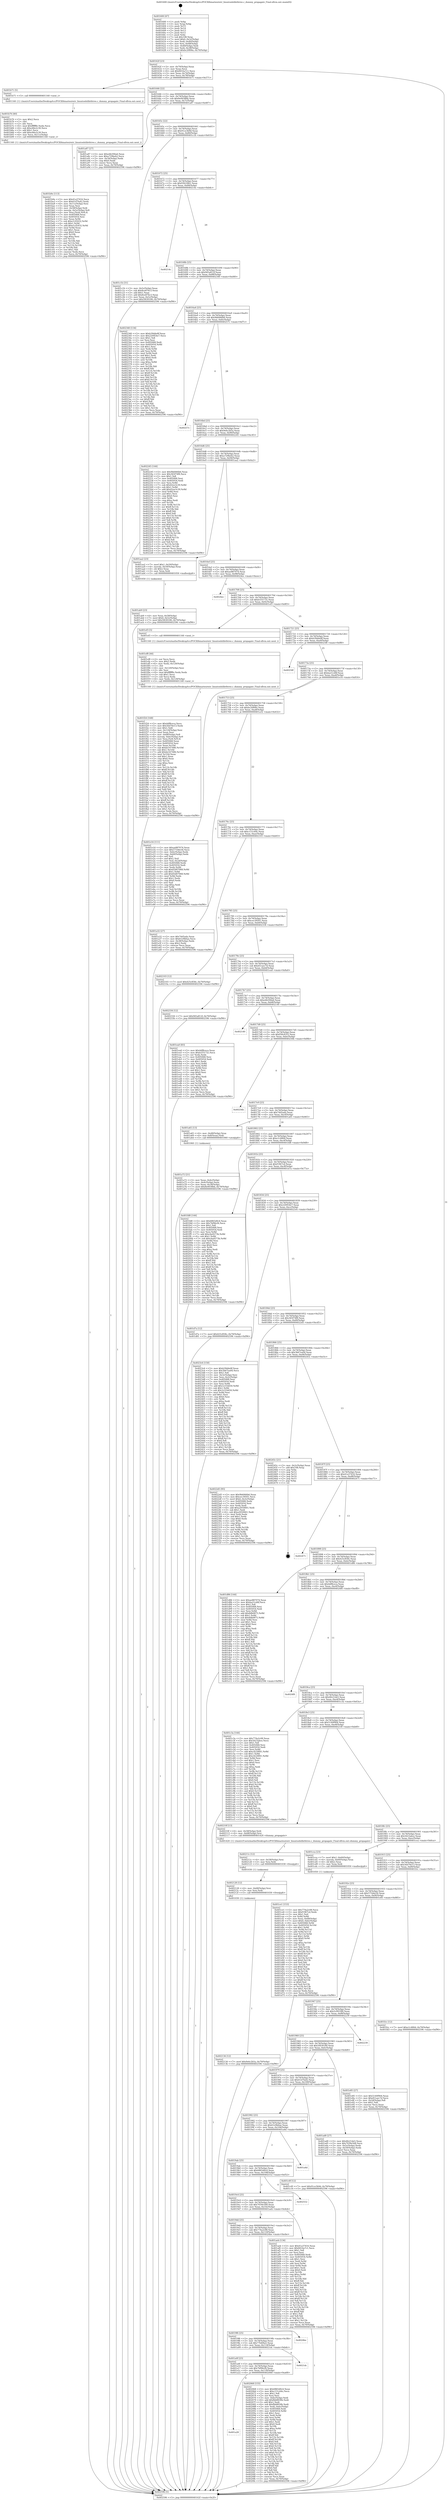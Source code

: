 digraph "0x401600" {
  label = "0x401600 (/mnt/c/Users/mathe/Desktop/tcc/POCII/binaries/extr_linuxtoolslibrbtree.c_dummy_propagate_Final-ollvm.out::main(0))"
  labelloc = "t"
  node[shape=record]

  Entry [label="",width=0.3,height=0.3,shape=circle,fillcolor=black,style=filled]
  "0x40162f" [label="{
     0x40162f [23]\l
     | [instrs]\l
     &nbsp;&nbsp;0x40162f \<+3\>: mov -0x70(%rbp),%eax\l
     &nbsp;&nbsp;0x401632 \<+2\>: mov %eax,%ecx\l
     &nbsp;&nbsp;0x401634 \<+6\>: sub $0x8416a7c1,%ecx\l
     &nbsp;&nbsp;0x40163a \<+3\>: mov %eax,-0x74(%rbp)\l
     &nbsp;&nbsp;0x40163d \<+3\>: mov %ecx,-0x78(%rbp)\l
     &nbsp;&nbsp;0x401640 \<+6\>: je 0000000000401b71 \<main+0x571\>\l
  }"]
  "0x401b71" [label="{
     0x401b71 [5]\l
     | [instrs]\l
     &nbsp;&nbsp;0x401b71 \<+5\>: call 0000000000401160 \<next_i\>\l
     | [calls]\l
     &nbsp;&nbsp;0x401160 \{1\} (/mnt/c/Users/mathe/Desktop/tcc/POCII/binaries/extr_linuxtoolslibrbtree.c_dummy_propagate_Final-ollvm.out::next_i)\l
  }"]
  "0x401646" [label="{
     0x401646 [22]\l
     | [instrs]\l
     &nbsp;&nbsp;0x401646 \<+5\>: jmp 000000000040164b \<main+0x4b\>\l
     &nbsp;&nbsp;0x40164b \<+3\>: mov -0x74(%rbp),%eax\l
     &nbsp;&nbsp;0x40164e \<+5\>: sub $0x8e0038bb,%eax\l
     &nbsp;&nbsp;0x401653 \<+3\>: mov %eax,-0x7c(%rbp)\l
     &nbsp;&nbsp;0x401656 \<+6\>: je 0000000000401a87 \<main+0x487\>\l
  }"]
  Exit [label="",width=0.3,height=0.3,shape=circle,fillcolor=black,style=filled,peripheries=2]
  "0x401a87" [label="{
     0x401a87 [27]\l
     | [instrs]\l
     &nbsp;&nbsp;0x401a87 \<+5\>: mov $0xe6b394a6,%eax\l
     &nbsp;&nbsp;0x401a8c \<+5\>: mov $0xa729beb2,%ecx\l
     &nbsp;&nbsp;0x401a91 \<+3\>: mov -0x34(%rbp),%edx\l
     &nbsp;&nbsp;0x401a94 \<+3\>: cmp $0x0,%edx\l
     &nbsp;&nbsp;0x401a97 \<+3\>: cmove %ecx,%eax\l
     &nbsp;&nbsp;0x401a9a \<+3\>: mov %eax,-0x70(%rbp)\l
     &nbsp;&nbsp;0x401a9d \<+5\>: jmp 0000000000402596 \<main+0xf96\>\l
  }"]
  "0x40165c" [label="{
     0x40165c [22]\l
     | [instrs]\l
     &nbsp;&nbsp;0x40165c \<+5\>: jmp 0000000000401661 \<main+0x61\>\l
     &nbsp;&nbsp;0x401661 \<+3\>: mov -0x74(%rbp),%eax\l
     &nbsp;&nbsp;0x401664 \<+5\>: sub $0x91ce3b9d,%eax\l
     &nbsp;&nbsp;0x401669 \<+3\>: mov %eax,-0x80(%rbp)\l
     &nbsp;&nbsp;0x40166c \<+6\>: je 0000000000401c1b \<main+0x61b\>\l
  }"]
  "0x402134" [label="{
     0x402134 [12]\l
     | [instrs]\l
     &nbsp;&nbsp;0x402134 \<+7\>: movl $0x9e6c2b5a,-0x70(%rbp)\l
     &nbsp;&nbsp;0x40213b \<+5\>: jmp 0000000000402596 \<main+0xf96\>\l
  }"]
  "0x401c1b" [label="{
     0x401c1b [31]\l
     | [instrs]\l
     &nbsp;&nbsp;0x401c1b \<+3\>: mov -0x5c(%rbp),%eax\l
     &nbsp;&nbsp;0x401c1e \<+5\>: sub $0x8ce876c3,%eax\l
     &nbsp;&nbsp;0x401c23 \<+3\>: add $0x1,%eax\l
     &nbsp;&nbsp;0x401c26 \<+5\>: add $0x8ce876c3,%eax\l
     &nbsp;&nbsp;0x401c2b \<+3\>: mov %eax,-0x5c(%rbp)\l
     &nbsp;&nbsp;0x401c2e \<+7\>: movl $0x5f430180,-0x70(%rbp)\l
     &nbsp;&nbsp;0x401c35 \<+5\>: jmp 0000000000402596 \<main+0xf96\>\l
  }"]
  "0x401672" [label="{
     0x401672 [25]\l
     | [instrs]\l
     &nbsp;&nbsp;0x401672 \<+5\>: jmp 0000000000401677 \<main+0x77\>\l
     &nbsp;&nbsp;0x401677 \<+3\>: mov -0x74(%rbp),%eax\l
     &nbsp;&nbsp;0x40167a \<+5\>: sub $0x93b1f4b1,%eax\l
     &nbsp;&nbsp;0x40167f \<+6\>: mov %eax,-0x84(%rbp)\l
     &nbsp;&nbsp;0x401685 \<+6\>: je 000000000040214c \<main+0xb4c\>\l
  }"]
  "0x402128" [label="{
     0x402128 [12]\l
     | [instrs]\l
     &nbsp;&nbsp;0x402128 \<+4\>: mov -0x68(%rbp),%rsi\l
     &nbsp;&nbsp;0x40212c \<+3\>: mov %rsi,%rdi\l
     &nbsp;&nbsp;0x40212f \<+5\>: call 0000000000401030 \<free@plt\>\l
     | [calls]\l
     &nbsp;&nbsp;0x401030 \{1\} (unknown)\l
  }"]
  "0x40214c" [label="{
     0x40214c\l
  }", style=dashed]
  "0x40168b" [label="{
     0x40168b [25]\l
     | [instrs]\l
     &nbsp;&nbsp;0x40168b \<+5\>: jmp 0000000000401690 \<main+0x90\>\l
     &nbsp;&nbsp;0x401690 \<+3\>: mov -0x74(%rbp),%eax\l
     &nbsp;&nbsp;0x401693 \<+5\>: sub $0x945a812f,%eax\l
     &nbsp;&nbsp;0x401698 \<+6\>: mov %eax,-0x88(%rbp)\l
     &nbsp;&nbsp;0x40169e \<+6\>: je 0000000000402340 \<main+0xd40\>\l
  }"]
  "0x40211c" [label="{
     0x40211c [12]\l
     | [instrs]\l
     &nbsp;&nbsp;0x40211c \<+4\>: mov -0x58(%rbp),%rsi\l
     &nbsp;&nbsp;0x402120 \<+3\>: mov %rsi,%rdi\l
     &nbsp;&nbsp;0x402123 \<+5\>: call 0000000000401030 \<free@plt\>\l
     | [calls]\l
     &nbsp;&nbsp;0x401030 \{1\} (unknown)\l
  }"]
  "0x402340" [label="{
     0x402340 [134]\l
     | [instrs]\l
     &nbsp;&nbsp;0x402340 \<+5\>: mov $0xb39dde8f,%eax\l
     &nbsp;&nbsp;0x402345 \<+5\>: mov $0x220954e7,%ecx\l
     &nbsp;&nbsp;0x40234a \<+2\>: mov $0x1,%dl\l
     &nbsp;&nbsp;0x40234c \<+2\>: xor %esi,%esi\l
     &nbsp;&nbsp;0x40234e \<+7\>: mov 0x405068,%edi\l
     &nbsp;&nbsp;0x402355 \<+8\>: mov 0x405054,%r8d\l
     &nbsp;&nbsp;0x40235d \<+3\>: sub $0x1,%esi\l
     &nbsp;&nbsp;0x402360 \<+3\>: mov %edi,%r9d\l
     &nbsp;&nbsp;0x402363 \<+3\>: add %esi,%r9d\l
     &nbsp;&nbsp;0x402366 \<+4\>: imul %r9d,%edi\l
     &nbsp;&nbsp;0x40236a \<+3\>: and $0x1,%edi\l
     &nbsp;&nbsp;0x40236d \<+3\>: cmp $0x0,%edi\l
     &nbsp;&nbsp;0x402370 \<+4\>: sete %r10b\l
     &nbsp;&nbsp;0x402374 \<+4\>: cmp $0xa,%r8d\l
     &nbsp;&nbsp;0x402378 \<+4\>: setl %r11b\l
     &nbsp;&nbsp;0x40237c \<+3\>: mov %r10b,%bl\l
     &nbsp;&nbsp;0x40237f \<+3\>: xor $0xff,%bl\l
     &nbsp;&nbsp;0x402382 \<+3\>: mov %r11b,%r14b\l
     &nbsp;&nbsp;0x402385 \<+4\>: xor $0xff,%r14b\l
     &nbsp;&nbsp;0x402389 \<+3\>: xor $0x0,%dl\l
     &nbsp;&nbsp;0x40238c \<+3\>: mov %bl,%r15b\l
     &nbsp;&nbsp;0x40238f \<+4\>: and $0x0,%r15b\l
     &nbsp;&nbsp;0x402393 \<+3\>: and %dl,%r10b\l
     &nbsp;&nbsp;0x402396 \<+3\>: mov %r14b,%r12b\l
     &nbsp;&nbsp;0x402399 \<+4\>: and $0x0,%r12b\l
     &nbsp;&nbsp;0x40239d \<+3\>: and %dl,%r11b\l
     &nbsp;&nbsp;0x4023a0 \<+3\>: or %r10b,%r15b\l
     &nbsp;&nbsp;0x4023a3 \<+3\>: or %r11b,%r12b\l
     &nbsp;&nbsp;0x4023a6 \<+3\>: xor %r12b,%r15b\l
     &nbsp;&nbsp;0x4023a9 \<+3\>: or %r14b,%bl\l
     &nbsp;&nbsp;0x4023ac \<+3\>: xor $0xff,%bl\l
     &nbsp;&nbsp;0x4023af \<+3\>: or $0x0,%dl\l
     &nbsp;&nbsp;0x4023b2 \<+2\>: and %dl,%bl\l
     &nbsp;&nbsp;0x4023b4 \<+3\>: or %bl,%r15b\l
     &nbsp;&nbsp;0x4023b7 \<+4\>: test $0x1,%r15b\l
     &nbsp;&nbsp;0x4023bb \<+3\>: cmovne %ecx,%eax\l
     &nbsp;&nbsp;0x4023be \<+3\>: mov %eax,-0x70(%rbp)\l
     &nbsp;&nbsp;0x4023c1 \<+5\>: jmp 0000000000402596 \<main+0xf96\>\l
  }"]
  "0x4016a4" [label="{
     0x4016a4 [25]\l
     | [instrs]\l
     &nbsp;&nbsp;0x4016a4 \<+5\>: jmp 00000000004016a9 \<main+0xa9\>\l
     &nbsp;&nbsp;0x4016a9 \<+3\>: mov -0x74(%rbp),%eax\l
     &nbsp;&nbsp;0x4016ac \<+5\>: sub $0x9b6066b6,%eax\l
     &nbsp;&nbsp;0x4016b1 \<+6\>: mov %eax,-0x8c(%rbp)\l
     &nbsp;&nbsp;0x4016b7 \<+6\>: je 000000000040257c \<main+0xf7c\>\l
  }"]
  "0x401a28" [label="{
     0x401a28\l
  }", style=dashed]
  "0x40257c" [label="{
     0x40257c\l
  }", style=dashed]
  "0x4016bd" [label="{
     0x4016bd [25]\l
     | [instrs]\l
     &nbsp;&nbsp;0x4016bd \<+5\>: jmp 00000000004016c2 \<main+0xc2\>\l
     &nbsp;&nbsp;0x4016c2 \<+3\>: mov -0x74(%rbp),%eax\l
     &nbsp;&nbsp;0x4016c5 \<+5\>: sub $0x9e6c2b5a,%eax\l
     &nbsp;&nbsp;0x4016ca \<+6\>: mov %eax,-0x90(%rbp)\l
     &nbsp;&nbsp;0x4016d0 \<+6\>: je 0000000000402245 \<main+0xc45\>\l
  }"]
  "0x402068" [label="{
     0x402068 [155]\l
     | [instrs]\l
     &nbsp;&nbsp;0x402068 \<+5\>: mov $0x6865d0c4,%eax\l
     &nbsp;&nbsp;0x40206d \<+5\>: mov $0xc151c64c,%ecx\l
     &nbsp;&nbsp;0x402072 \<+2\>: mov $0x1,%dl\l
     &nbsp;&nbsp;0x402074 \<+2\>: xor %esi,%esi\l
     &nbsp;&nbsp;0x402076 \<+3\>: mov -0x6c(%rbp),%edi\l
     &nbsp;&nbsp;0x402079 \<+6\>: add $0xfbb8830b,%edi\l
     &nbsp;&nbsp;0x40207f \<+3\>: add $0x1,%edi\l
     &nbsp;&nbsp;0x402082 \<+6\>: sub $0xfbb8830b,%edi\l
     &nbsp;&nbsp;0x402088 \<+3\>: mov %edi,-0x6c(%rbp)\l
     &nbsp;&nbsp;0x40208b \<+7\>: mov 0x405068,%edi\l
     &nbsp;&nbsp;0x402092 \<+8\>: mov 0x405054,%r8d\l
     &nbsp;&nbsp;0x40209a \<+3\>: sub $0x1,%esi\l
     &nbsp;&nbsp;0x40209d \<+3\>: mov %edi,%r9d\l
     &nbsp;&nbsp;0x4020a0 \<+3\>: add %esi,%r9d\l
     &nbsp;&nbsp;0x4020a3 \<+4\>: imul %r9d,%edi\l
     &nbsp;&nbsp;0x4020a7 \<+3\>: and $0x1,%edi\l
     &nbsp;&nbsp;0x4020aa \<+3\>: cmp $0x0,%edi\l
     &nbsp;&nbsp;0x4020ad \<+4\>: sete %r10b\l
     &nbsp;&nbsp;0x4020b1 \<+4\>: cmp $0xa,%r8d\l
     &nbsp;&nbsp;0x4020b5 \<+4\>: setl %r11b\l
     &nbsp;&nbsp;0x4020b9 \<+3\>: mov %r10b,%bl\l
     &nbsp;&nbsp;0x4020bc \<+3\>: xor $0xff,%bl\l
     &nbsp;&nbsp;0x4020bf \<+3\>: mov %r11b,%r14b\l
     &nbsp;&nbsp;0x4020c2 \<+4\>: xor $0xff,%r14b\l
     &nbsp;&nbsp;0x4020c6 \<+3\>: xor $0x0,%dl\l
     &nbsp;&nbsp;0x4020c9 \<+3\>: mov %bl,%r15b\l
     &nbsp;&nbsp;0x4020cc \<+4\>: and $0x0,%r15b\l
     &nbsp;&nbsp;0x4020d0 \<+3\>: and %dl,%r10b\l
     &nbsp;&nbsp;0x4020d3 \<+3\>: mov %r14b,%r12b\l
     &nbsp;&nbsp;0x4020d6 \<+4\>: and $0x0,%r12b\l
     &nbsp;&nbsp;0x4020da \<+3\>: and %dl,%r11b\l
     &nbsp;&nbsp;0x4020dd \<+3\>: or %r10b,%r15b\l
     &nbsp;&nbsp;0x4020e0 \<+3\>: or %r11b,%r12b\l
     &nbsp;&nbsp;0x4020e3 \<+3\>: xor %r12b,%r15b\l
     &nbsp;&nbsp;0x4020e6 \<+3\>: or %r14b,%bl\l
     &nbsp;&nbsp;0x4020e9 \<+3\>: xor $0xff,%bl\l
     &nbsp;&nbsp;0x4020ec \<+3\>: or $0x0,%dl\l
     &nbsp;&nbsp;0x4020ef \<+2\>: and %dl,%bl\l
     &nbsp;&nbsp;0x4020f1 \<+3\>: or %bl,%r15b\l
     &nbsp;&nbsp;0x4020f4 \<+4\>: test $0x1,%r15b\l
     &nbsp;&nbsp;0x4020f8 \<+3\>: cmovne %ecx,%eax\l
     &nbsp;&nbsp;0x4020fb \<+3\>: mov %eax,-0x70(%rbp)\l
     &nbsp;&nbsp;0x4020fe \<+5\>: jmp 0000000000402596 \<main+0xf96\>\l
  }"]
  "0x402245" [label="{
     0x402245 [144]\l
     | [instrs]\l
     &nbsp;&nbsp;0x402245 \<+5\>: mov $0x9b6066b6,%eax\l
     &nbsp;&nbsp;0x40224a \<+5\>: mov $0x365f74f8,%ecx\l
     &nbsp;&nbsp;0x40224f \<+2\>: mov $0x1,%dl\l
     &nbsp;&nbsp;0x402251 \<+7\>: mov 0x405068,%esi\l
     &nbsp;&nbsp;0x402258 \<+7\>: mov 0x405054,%edi\l
     &nbsp;&nbsp;0x40225f \<+3\>: mov %esi,%r8d\l
     &nbsp;&nbsp;0x402262 \<+7\>: sub $0x42ee3c39,%r8d\l
     &nbsp;&nbsp;0x402269 \<+4\>: sub $0x1,%r8d\l
     &nbsp;&nbsp;0x40226d \<+7\>: add $0x42ee3c39,%r8d\l
     &nbsp;&nbsp;0x402274 \<+4\>: imul %r8d,%esi\l
     &nbsp;&nbsp;0x402278 \<+3\>: and $0x1,%esi\l
     &nbsp;&nbsp;0x40227b \<+3\>: cmp $0x0,%esi\l
     &nbsp;&nbsp;0x40227e \<+4\>: sete %r9b\l
     &nbsp;&nbsp;0x402282 \<+3\>: cmp $0xa,%edi\l
     &nbsp;&nbsp;0x402285 \<+4\>: setl %r10b\l
     &nbsp;&nbsp;0x402289 \<+3\>: mov %r9b,%r11b\l
     &nbsp;&nbsp;0x40228c \<+4\>: xor $0xff,%r11b\l
     &nbsp;&nbsp;0x402290 \<+3\>: mov %r10b,%bl\l
     &nbsp;&nbsp;0x402293 \<+3\>: xor $0xff,%bl\l
     &nbsp;&nbsp;0x402296 \<+3\>: xor $0x0,%dl\l
     &nbsp;&nbsp;0x402299 \<+3\>: mov %r11b,%r14b\l
     &nbsp;&nbsp;0x40229c \<+4\>: and $0x0,%r14b\l
     &nbsp;&nbsp;0x4022a0 \<+3\>: and %dl,%r9b\l
     &nbsp;&nbsp;0x4022a3 \<+3\>: mov %bl,%r15b\l
     &nbsp;&nbsp;0x4022a6 \<+4\>: and $0x0,%r15b\l
     &nbsp;&nbsp;0x4022aa \<+3\>: and %dl,%r10b\l
     &nbsp;&nbsp;0x4022ad \<+3\>: or %r9b,%r14b\l
     &nbsp;&nbsp;0x4022b0 \<+3\>: or %r10b,%r15b\l
     &nbsp;&nbsp;0x4022b3 \<+3\>: xor %r15b,%r14b\l
     &nbsp;&nbsp;0x4022b6 \<+3\>: or %bl,%r11b\l
     &nbsp;&nbsp;0x4022b9 \<+4\>: xor $0xff,%r11b\l
     &nbsp;&nbsp;0x4022bd \<+3\>: or $0x0,%dl\l
     &nbsp;&nbsp;0x4022c0 \<+3\>: and %dl,%r11b\l
     &nbsp;&nbsp;0x4022c3 \<+3\>: or %r11b,%r14b\l
     &nbsp;&nbsp;0x4022c6 \<+4\>: test $0x1,%r14b\l
     &nbsp;&nbsp;0x4022ca \<+3\>: cmovne %ecx,%eax\l
     &nbsp;&nbsp;0x4022cd \<+3\>: mov %eax,-0x70(%rbp)\l
     &nbsp;&nbsp;0x4022d0 \<+5\>: jmp 0000000000402596 \<main+0xf96\>\l
  }"]
  "0x4016d6" [label="{
     0x4016d6 [25]\l
     | [instrs]\l
     &nbsp;&nbsp;0x4016d6 \<+5\>: jmp 00000000004016db \<main+0xdb\>\l
     &nbsp;&nbsp;0x4016db \<+3\>: mov -0x74(%rbp),%eax\l
     &nbsp;&nbsp;0x4016de \<+5\>: sub $0xa729beb2,%eax\l
     &nbsp;&nbsp;0x4016e3 \<+6\>: mov %eax,-0x94(%rbp)\l
     &nbsp;&nbsp;0x4016e9 \<+6\>: je 0000000000401aa2 \<main+0x4a2\>\l
  }"]
  "0x401a0f" [label="{
     0x401a0f [25]\l
     | [instrs]\l
     &nbsp;&nbsp;0x401a0f \<+5\>: jmp 0000000000401a14 \<main+0x414\>\l
     &nbsp;&nbsp;0x401a14 \<+3\>: mov -0x74(%rbp),%eax\l
     &nbsp;&nbsp;0x401a17 \<+5\>: sub $0x7bf96cf4,%eax\l
     &nbsp;&nbsp;0x401a1c \<+6\>: mov %eax,-0x118(%rbp)\l
     &nbsp;&nbsp;0x401a22 \<+6\>: je 0000000000402068 \<main+0xa68\>\l
  }"]
  "0x401aa2" [label="{
     0x401aa2 [23]\l
     | [instrs]\l
     &nbsp;&nbsp;0x401aa2 \<+7\>: movl $0x1,-0x50(%rbp)\l
     &nbsp;&nbsp;0x401aa9 \<+4\>: movslq -0x50(%rbp),%rax\l
     &nbsp;&nbsp;0x401aad \<+4\>: shl $0x2,%rax\l
     &nbsp;&nbsp;0x401ab1 \<+3\>: mov %rax,%rdi\l
     &nbsp;&nbsp;0x401ab4 \<+5\>: call 0000000000401050 \<malloc@plt\>\l
     | [calls]\l
     &nbsp;&nbsp;0x401050 \{1\} (unknown)\l
  }"]
  "0x4016ef" [label="{
     0x4016ef [25]\l
     | [instrs]\l
     &nbsp;&nbsp;0x4016ef \<+5\>: jmp 00000000004016f4 \<main+0xf4\>\l
     &nbsp;&nbsp;0x4016f4 \<+3\>: mov -0x74(%rbp),%eax\l
     &nbsp;&nbsp;0x4016f7 \<+5\>: sub $0xae887074,%eax\l
     &nbsp;&nbsp;0x4016fc \<+6\>: mov %eax,-0x98(%rbp)\l
     &nbsp;&nbsp;0x401702 \<+6\>: je 00000000004024ec \<main+0xeec\>\l
  }"]
  "0x4021dc" [label="{
     0x4021dc\l
  }", style=dashed]
  "0x4024ec" [label="{
     0x4024ec\l
  }", style=dashed]
  "0x401708" [label="{
     0x401708 [25]\l
     | [instrs]\l
     &nbsp;&nbsp;0x401708 \<+5\>: jmp 000000000040170d \<main+0x10d\>\l
     &nbsp;&nbsp;0x40170d \<+3\>: mov -0x74(%rbp),%eax\l
     &nbsp;&nbsp;0x401710 \<+5\>: sub $0xb1f3172c,%eax\l
     &nbsp;&nbsp;0x401715 \<+6\>: mov %eax,-0x9c(%rbp)\l
     &nbsp;&nbsp;0x40171b \<+6\>: je 0000000000401ef3 \<main+0x8f3\>\l
  }"]
  "0x4019f6" [label="{
     0x4019f6 [25]\l
     | [instrs]\l
     &nbsp;&nbsp;0x4019f6 \<+5\>: jmp 00000000004019fb \<main+0x3fb\>\l
     &nbsp;&nbsp;0x4019fb \<+3\>: mov -0x74(%rbp),%eax\l
     &nbsp;&nbsp;0x4019fe \<+5\>: sub $0x77b4f4a5,%eax\l
     &nbsp;&nbsp;0x401a03 \<+6\>: mov %eax,-0x114(%rbp)\l
     &nbsp;&nbsp;0x401a09 \<+6\>: je 00000000004021dc \<main+0xbdc\>\l
  }"]
  "0x401ef3" [label="{
     0x401ef3 [5]\l
     | [instrs]\l
     &nbsp;&nbsp;0x401ef3 \<+5\>: call 0000000000401160 \<next_i\>\l
     | [calls]\l
     &nbsp;&nbsp;0x401160 \{1\} (/mnt/c/Users/mathe/Desktop/tcc/POCII/binaries/extr_linuxtoolslibrbtree.c_dummy_propagate_Final-ollvm.out::next_i)\l
  }"]
  "0x401721" [label="{
     0x401721 [25]\l
     | [instrs]\l
     &nbsp;&nbsp;0x401721 \<+5\>: jmp 0000000000401726 \<main+0x126\>\l
     &nbsp;&nbsp;0x401726 \<+3\>: mov -0x74(%rbp),%eax\l
     &nbsp;&nbsp;0x401729 \<+5\>: sub $0xb39dde8f,%eax\l
     &nbsp;&nbsp;0x40172e \<+6\>: mov %eax,-0xa0(%rbp)\l
     &nbsp;&nbsp;0x401734 \<+6\>: je 000000000040258f \<main+0xf8f\>\l
  }"]
  "0x4024be" [label="{
     0x4024be\l
  }", style=dashed]
  "0x40258f" [label="{
     0x40258f\l
  }", style=dashed]
  "0x40173a" [label="{
     0x40173a [25]\l
     | [instrs]\l
     &nbsp;&nbsp;0x40173a \<+5\>: jmp 000000000040173f \<main+0x13f\>\l
     &nbsp;&nbsp;0x40173f \<+3\>: mov -0x74(%rbp),%eax\l
     &nbsp;&nbsp;0x401742 \<+5\>: sub $0xba21cd4f,%eax\l
     &nbsp;&nbsp;0x401747 \<+6\>: mov %eax,-0xa4(%rbp)\l
     &nbsp;&nbsp;0x40174d \<+6\>: je 0000000000401e16 \<main+0x816\>\l
  }"]
  "0x401f24" [label="{
     0x401f24 [168]\l
     | [instrs]\l
     &nbsp;&nbsp;0x401f24 \<+5\>: mov $0x4df8ceca,%ecx\l
     &nbsp;&nbsp;0x401f29 \<+5\>: mov $0x56d70e13,%edx\l
     &nbsp;&nbsp;0x401f2e \<+3\>: mov $0x1,%dil\l
     &nbsp;&nbsp;0x401f31 \<+6\>: mov -0x124(%rbp),%esi\l
     &nbsp;&nbsp;0x401f37 \<+3\>: imul %eax,%esi\l
     &nbsp;&nbsp;0x401f3a \<+4\>: mov -0x68(%rbp),%r8\l
     &nbsp;&nbsp;0x401f3e \<+4\>: movslq -0x6c(%rbp),%r9\l
     &nbsp;&nbsp;0x401f42 \<+4\>: mov %esi,(%r8,%r9,4)\l
     &nbsp;&nbsp;0x401f46 \<+7\>: mov 0x405068,%eax\l
     &nbsp;&nbsp;0x401f4d \<+7\>: mov 0x405054,%esi\l
     &nbsp;&nbsp;0x401f54 \<+3\>: mov %eax,%r10d\l
     &nbsp;&nbsp;0x401f57 \<+7\>: sub $0xbe167486,%r10d\l
     &nbsp;&nbsp;0x401f5e \<+4\>: sub $0x1,%r10d\l
     &nbsp;&nbsp;0x401f62 \<+7\>: add $0xbe167486,%r10d\l
     &nbsp;&nbsp;0x401f69 \<+4\>: imul %r10d,%eax\l
     &nbsp;&nbsp;0x401f6d \<+3\>: and $0x1,%eax\l
     &nbsp;&nbsp;0x401f70 \<+3\>: cmp $0x0,%eax\l
     &nbsp;&nbsp;0x401f73 \<+4\>: sete %r11b\l
     &nbsp;&nbsp;0x401f77 \<+3\>: cmp $0xa,%esi\l
     &nbsp;&nbsp;0x401f7a \<+3\>: setl %bl\l
     &nbsp;&nbsp;0x401f7d \<+3\>: mov %r11b,%r14b\l
     &nbsp;&nbsp;0x401f80 \<+4\>: xor $0xff,%r14b\l
     &nbsp;&nbsp;0x401f84 \<+3\>: mov %bl,%r15b\l
     &nbsp;&nbsp;0x401f87 \<+4\>: xor $0xff,%r15b\l
     &nbsp;&nbsp;0x401f8b \<+4\>: xor $0x1,%dil\l
     &nbsp;&nbsp;0x401f8f \<+3\>: mov %r14b,%r12b\l
     &nbsp;&nbsp;0x401f92 \<+4\>: and $0xff,%r12b\l
     &nbsp;&nbsp;0x401f96 \<+3\>: and %dil,%r11b\l
     &nbsp;&nbsp;0x401f99 \<+3\>: mov %r15b,%r13b\l
     &nbsp;&nbsp;0x401f9c \<+4\>: and $0xff,%r13b\l
     &nbsp;&nbsp;0x401fa0 \<+3\>: and %dil,%bl\l
     &nbsp;&nbsp;0x401fa3 \<+3\>: or %r11b,%r12b\l
     &nbsp;&nbsp;0x401fa6 \<+3\>: or %bl,%r13b\l
     &nbsp;&nbsp;0x401fa9 \<+3\>: xor %r13b,%r12b\l
     &nbsp;&nbsp;0x401fac \<+3\>: or %r15b,%r14b\l
     &nbsp;&nbsp;0x401faf \<+4\>: xor $0xff,%r14b\l
     &nbsp;&nbsp;0x401fb3 \<+4\>: or $0x1,%dil\l
     &nbsp;&nbsp;0x401fb7 \<+3\>: and %dil,%r14b\l
     &nbsp;&nbsp;0x401fba \<+3\>: or %r14b,%r12b\l
     &nbsp;&nbsp;0x401fbd \<+4\>: test $0x1,%r12b\l
     &nbsp;&nbsp;0x401fc1 \<+3\>: cmovne %edx,%ecx\l
     &nbsp;&nbsp;0x401fc4 \<+3\>: mov %ecx,-0x70(%rbp)\l
     &nbsp;&nbsp;0x401fc7 \<+5\>: jmp 0000000000402596 \<main+0xf96\>\l
  }"]
  "0x401e16" [label="{
     0x401e16 [111]\l
     | [instrs]\l
     &nbsp;&nbsp;0x401e16 \<+5\>: mov $0xae887074,%eax\l
     &nbsp;&nbsp;0x401e1b \<+5\>: mov $0x571b6e56,%ecx\l
     &nbsp;&nbsp;0x401e20 \<+3\>: mov -0x6c(%rbp),%edx\l
     &nbsp;&nbsp;0x401e23 \<+3\>: cmp -0x60(%rbp),%edx\l
     &nbsp;&nbsp;0x401e26 \<+4\>: setl %sil\l
     &nbsp;&nbsp;0x401e2a \<+4\>: and $0x1,%sil\l
     &nbsp;&nbsp;0x401e2e \<+4\>: mov %sil,-0x2d(%rbp)\l
     &nbsp;&nbsp;0x401e32 \<+7\>: mov 0x405068,%edx\l
     &nbsp;&nbsp;0x401e39 \<+7\>: mov 0x405054,%edi\l
     &nbsp;&nbsp;0x401e40 \<+3\>: mov %edx,%r8d\l
     &nbsp;&nbsp;0x401e43 \<+7\>: sub $0x83d07068,%r8d\l
     &nbsp;&nbsp;0x401e4a \<+4\>: sub $0x1,%r8d\l
     &nbsp;&nbsp;0x401e4e \<+7\>: add $0x83d07068,%r8d\l
     &nbsp;&nbsp;0x401e55 \<+4\>: imul %r8d,%edx\l
     &nbsp;&nbsp;0x401e59 \<+3\>: and $0x1,%edx\l
     &nbsp;&nbsp;0x401e5c \<+3\>: cmp $0x0,%edx\l
     &nbsp;&nbsp;0x401e5f \<+4\>: sete %sil\l
     &nbsp;&nbsp;0x401e63 \<+3\>: cmp $0xa,%edi\l
     &nbsp;&nbsp;0x401e66 \<+4\>: setl %r9b\l
     &nbsp;&nbsp;0x401e6a \<+3\>: mov %sil,%r10b\l
     &nbsp;&nbsp;0x401e6d \<+3\>: and %r9b,%r10b\l
     &nbsp;&nbsp;0x401e70 \<+3\>: xor %r9b,%sil\l
     &nbsp;&nbsp;0x401e73 \<+3\>: or %sil,%r10b\l
     &nbsp;&nbsp;0x401e76 \<+4\>: test $0x1,%r10b\l
     &nbsp;&nbsp;0x401e7a \<+3\>: cmovne %ecx,%eax\l
     &nbsp;&nbsp;0x401e7d \<+3\>: mov %eax,-0x70(%rbp)\l
     &nbsp;&nbsp;0x401e80 \<+5\>: jmp 0000000000402596 \<main+0xf96\>\l
  }"]
  "0x401753" [label="{
     0x401753 [25]\l
     | [instrs]\l
     &nbsp;&nbsp;0x401753 \<+5\>: jmp 0000000000401758 \<main+0x158\>\l
     &nbsp;&nbsp;0x401758 \<+3\>: mov -0x74(%rbp),%eax\l
     &nbsp;&nbsp;0x40175b \<+5\>: sub $0xbc20f06e,%eax\l
     &nbsp;&nbsp;0x401760 \<+6\>: mov %eax,-0xa8(%rbp)\l
     &nbsp;&nbsp;0x401766 \<+6\>: je 0000000000401a32 \<main+0x432\>\l
  }"]
  "0x401ef8" [label="{
     0x401ef8 [44]\l
     | [instrs]\l
     &nbsp;&nbsp;0x401ef8 \<+2\>: xor %ecx,%ecx\l
     &nbsp;&nbsp;0x401efa \<+5\>: mov $0x2,%edx\l
     &nbsp;&nbsp;0x401eff \<+6\>: mov %edx,-0x120(%rbp)\l
     &nbsp;&nbsp;0x401f05 \<+1\>: cltd\l
     &nbsp;&nbsp;0x401f06 \<+6\>: mov -0x120(%rbp),%esi\l
     &nbsp;&nbsp;0x401f0c \<+2\>: idiv %esi\l
     &nbsp;&nbsp;0x401f0e \<+6\>: imul $0xfffffffe,%edx,%edx\l
     &nbsp;&nbsp;0x401f14 \<+3\>: sub $0x1,%ecx\l
     &nbsp;&nbsp;0x401f17 \<+2\>: sub %ecx,%edx\l
     &nbsp;&nbsp;0x401f19 \<+6\>: mov %edx,-0x124(%rbp)\l
     &nbsp;&nbsp;0x401f1f \<+5\>: call 0000000000401160 \<next_i\>\l
     | [calls]\l
     &nbsp;&nbsp;0x401160 \{1\} (/mnt/c/Users/mathe/Desktop/tcc/POCII/binaries/extr_linuxtoolslibrbtree.c_dummy_propagate_Final-ollvm.out::next_i)\l
  }"]
  "0x401a32" [label="{
     0x401a32 [27]\l
     | [instrs]\l
     &nbsp;&nbsp;0x401a32 \<+5\>: mov $0x74d5ada,%eax\l
     &nbsp;&nbsp;0x401a37 \<+5\>: mov $0x61e9b6ae,%ecx\l
     &nbsp;&nbsp;0x401a3c \<+3\>: mov -0x38(%rbp),%edx\l
     &nbsp;&nbsp;0x401a3f \<+3\>: cmp $0x2,%edx\l
     &nbsp;&nbsp;0x401a42 \<+3\>: cmovne %ecx,%eax\l
     &nbsp;&nbsp;0x401a45 \<+3\>: mov %eax,-0x70(%rbp)\l
     &nbsp;&nbsp;0x401a48 \<+5\>: jmp 0000000000402596 \<main+0xf96\>\l
  }"]
  "0x40176c" [label="{
     0x40176c [25]\l
     | [instrs]\l
     &nbsp;&nbsp;0x40176c \<+5\>: jmp 0000000000401771 \<main+0x171\>\l
     &nbsp;&nbsp;0x401771 \<+3\>: mov -0x74(%rbp),%eax\l
     &nbsp;&nbsp;0x401774 \<+5\>: sub $0xc151c64c,%eax\l
     &nbsp;&nbsp;0x401779 \<+6\>: mov %eax,-0xac(%rbp)\l
     &nbsp;&nbsp;0x40177f \<+6\>: je 0000000000402103 \<main+0xb03\>\l
  }"]
  "0x402596" [label="{
     0x402596 [5]\l
     | [instrs]\l
     &nbsp;&nbsp;0x402596 \<+5\>: jmp 000000000040162f \<main+0x2f\>\l
  }"]
  "0x401600" [label="{
     0x401600 [47]\l
     | [instrs]\l
     &nbsp;&nbsp;0x401600 \<+1\>: push %rbp\l
     &nbsp;&nbsp;0x401601 \<+3\>: mov %rsp,%rbp\l
     &nbsp;&nbsp;0x401604 \<+2\>: push %r15\l
     &nbsp;&nbsp;0x401606 \<+2\>: push %r14\l
     &nbsp;&nbsp;0x401608 \<+2\>: push %r13\l
     &nbsp;&nbsp;0x40160a \<+2\>: push %r12\l
     &nbsp;&nbsp;0x40160c \<+1\>: push %rbx\l
     &nbsp;&nbsp;0x40160d \<+7\>: sub $0x108,%rsp\l
     &nbsp;&nbsp;0x401614 \<+7\>: movl $0x0,-0x3c(%rbp)\l
     &nbsp;&nbsp;0x40161b \<+3\>: mov %edi,-0x40(%rbp)\l
     &nbsp;&nbsp;0x40161e \<+4\>: mov %rsi,-0x48(%rbp)\l
     &nbsp;&nbsp;0x401622 \<+3\>: mov -0x40(%rbp),%edi\l
     &nbsp;&nbsp;0x401625 \<+3\>: mov %edi,-0x38(%rbp)\l
     &nbsp;&nbsp;0x401628 \<+7\>: movl $0xbc20f06e,-0x70(%rbp)\l
  }"]
  "0x401ce1" [label="{
     0x401ce1 [153]\l
     | [instrs]\l
     &nbsp;&nbsp;0x401ce1 \<+5\>: mov $0x774a2c08,%ecx\l
     &nbsp;&nbsp;0x401ce6 \<+5\>: mov $0xf1967cd,%edx\l
     &nbsp;&nbsp;0x401ceb \<+3\>: mov $0x1,%sil\l
     &nbsp;&nbsp;0x401cee \<+3\>: xor %r8d,%r8d\l
     &nbsp;&nbsp;0x401cf1 \<+4\>: mov %rax,-0x68(%rbp)\l
     &nbsp;&nbsp;0x401cf5 \<+7\>: movl $0x0,-0x6c(%rbp)\l
     &nbsp;&nbsp;0x401cfc \<+8\>: mov 0x405068,%r9d\l
     &nbsp;&nbsp;0x401d04 \<+8\>: mov 0x405054,%r10d\l
     &nbsp;&nbsp;0x401d0c \<+4\>: sub $0x1,%r8d\l
     &nbsp;&nbsp;0x401d10 \<+3\>: mov %r9d,%r11d\l
     &nbsp;&nbsp;0x401d13 \<+3\>: add %r8d,%r11d\l
     &nbsp;&nbsp;0x401d16 \<+4\>: imul %r11d,%r9d\l
     &nbsp;&nbsp;0x401d1a \<+4\>: and $0x1,%r9d\l
     &nbsp;&nbsp;0x401d1e \<+4\>: cmp $0x0,%r9d\l
     &nbsp;&nbsp;0x401d22 \<+3\>: sete %bl\l
     &nbsp;&nbsp;0x401d25 \<+4\>: cmp $0xa,%r10d\l
     &nbsp;&nbsp;0x401d29 \<+4\>: setl %r14b\l
     &nbsp;&nbsp;0x401d2d \<+3\>: mov %bl,%r15b\l
     &nbsp;&nbsp;0x401d30 \<+4\>: xor $0xff,%r15b\l
     &nbsp;&nbsp;0x401d34 \<+3\>: mov %r14b,%r12b\l
     &nbsp;&nbsp;0x401d37 \<+4\>: xor $0xff,%r12b\l
     &nbsp;&nbsp;0x401d3b \<+4\>: xor $0x0,%sil\l
     &nbsp;&nbsp;0x401d3f \<+3\>: mov %r15b,%r13b\l
     &nbsp;&nbsp;0x401d42 \<+4\>: and $0x0,%r13b\l
     &nbsp;&nbsp;0x401d46 \<+3\>: and %sil,%bl\l
     &nbsp;&nbsp;0x401d49 \<+3\>: mov %r12b,%al\l
     &nbsp;&nbsp;0x401d4c \<+2\>: and $0x0,%al\l
     &nbsp;&nbsp;0x401d4e \<+3\>: and %sil,%r14b\l
     &nbsp;&nbsp;0x401d51 \<+3\>: or %bl,%r13b\l
     &nbsp;&nbsp;0x401d54 \<+3\>: or %r14b,%al\l
     &nbsp;&nbsp;0x401d57 \<+3\>: xor %al,%r13b\l
     &nbsp;&nbsp;0x401d5a \<+3\>: or %r12b,%r15b\l
     &nbsp;&nbsp;0x401d5d \<+4\>: xor $0xff,%r15b\l
     &nbsp;&nbsp;0x401d61 \<+4\>: or $0x0,%sil\l
     &nbsp;&nbsp;0x401d65 \<+3\>: and %sil,%r15b\l
     &nbsp;&nbsp;0x401d68 \<+3\>: or %r15b,%r13b\l
     &nbsp;&nbsp;0x401d6b \<+4\>: test $0x1,%r13b\l
     &nbsp;&nbsp;0x401d6f \<+3\>: cmovne %edx,%ecx\l
     &nbsp;&nbsp;0x401d72 \<+3\>: mov %ecx,-0x70(%rbp)\l
     &nbsp;&nbsp;0x401d75 \<+5\>: jmp 0000000000402596 \<main+0xf96\>\l
  }"]
  "0x402103" [label="{
     0x402103 [12]\l
     | [instrs]\l
     &nbsp;&nbsp;0x402103 \<+7\>: movl $0x425c858c,-0x70(%rbp)\l
     &nbsp;&nbsp;0x40210a \<+5\>: jmp 0000000000402596 \<main+0xf96\>\l
  }"]
  "0x401785" [label="{
     0x401785 [25]\l
     | [instrs]\l
     &nbsp;&nbsp;0x401785 \<+5\>: jmp 000000000040178a \<main+0x18a\>\l
     &nbsp;&nbsp;0x40178a \<+3\>: mov -0x74(%rbp),%eax\l
     &nbsp;&nbsp;0x40178d \<+5\>: sub $0xcec39501,%eax\l
     &nbsp;&nbsp;0x401792 \<+6\>: mov %eax,-0xb0(%rbp)\l
     &nbsp;&nbsp;0x401798 \<+6\>: je 0000000000402334 \<main+0xd34\>\l
  }"]
  "0x401b9e" [label="{
     0x401b9e [113]\l
     | [instrs]\l
     &nbsp;&nbsp;0x401b9e \<+5\>: mov $0x41a37416,%ecx\l
     &nbsp;&nbsp;0x401ba3 \<+5\>: mov $0x61d7fa42,%edx\l
     &nbsp;&nbsp;0x401ba8 \<+6\>: mov -0x11c(%rbp),%esi\l
     &nbsp;&nbsp;0x401bae \<+3\>: imul %eax,%esi\l
     &nbsp;&nbsp;0x401bb1 \<+4\>: mov -0x58(%rbp),%rdi\l
     &nbsp;&nbsp;0x401bb5 \<+4\>: movslq -0x5c(%rbp),%r8\l
     &nbsp;&nbsp;0x401bb9 \<+4\>: mov %esi,(%rdi,%r8,4)\l
     &nbsp;&nbsp;0x401bbd \<+7\>: mov 0x405068,%eax\l
     &nbsp;&nbsp;0x401bc4 \<+7\>: mov 0x405054,%esi\l
     &nbsp;&nbsp;0x401bcb \<+3\>: mov %eax,%r9d\l
     &nbsp;&nbsp;0x401bce \<+7\>: sub $0xe1cf2432,%r9d\l
     &nbsp;&nbsp;0x401bd5 \<+4\>: sub $0x1,%r9d\l
     &nbsp;&nbsp;0x401bd9 \<+7\>: add $0xe1cf2432,%r9d\l
     &nbsp;&nbsp;0x401be0 \<+4\>: imul %r9d,%eax\l
     &nbsp;&nbsp;0x401be4 \<+3\>: and $0x1,%eax\l
     &nbsp;&nbsp;0x401be7 \<+3\>: cmp $0x0,%eax\l
     &nbsp;&nbsp;0x401bea \<+4\>: sete %r10b\l
     &nbsp;&nbsp;0x401bee \<+3\>: cmp $0xa,%esi\l
     &nbsp;&nbsp;0x401bf1 \<+4\>: setl %r11b\l
     &nbsp;&nbsp;0x401bf5 \<+3\>: mov %r10b,%bl\l
     &nbsp;&nbsp;0x401bf8 \<+3\>: and %r11b,%bl\l
     &nbsp;&nbsp;0x401bfb \<+3\>: xor %r11b,%r10b\l
     &nbsp;&nbsp;0x401bfe \<+3\>: or %r10b,%bl\l
     &nbsp;&nbsp;0x401c01 \<+3\>: test $0x1,%bl\l
     &nbsp;&nbsp;0x401c04 \<+3\>: cmovne %edx,%ecx\l
     &nbsp;&nbsp;0x401c07 \<+3\>: mov %ecx,-0x70(%rbp)\l
     &nbsp;&nbsp;0x401c0a \<+5\>: jmp 0000000000402596 \<main+0xf96\>\l
  }"]
  "0x402334" [label="{
     0x402334 [12]\l
     | [instrs]\l
     &nbsp;&nbsp;0x402334 \<+7\>: movl $0x945a812f,-0x70(%rbp)\l
     &nbsp;&nbsp;0x40233b \<+5\>: jmp 0000000000402596 \<main+0xf96\>\l
  }"]
  "0x40179e" [label="{
     0x40179e [25]\l
     | [instrs]\l
     &nbsp;&nbsp;0x40179e \<+5\>: jmp 00000000004017a3 \<main+0x1a3\>\l
     &nbsp;&nbsp;0x4017a3 \<+3\>: mov -0x74(%rbp),%eax\l
     &nbsp;&nbsp;0x4017a6 \<+5\>: sub $0xd51aec7d,%eax\l
     &nbsp;&nbsp;0x4017ab \<+6\>: mov %eax,-0xb4(%rbp)\l
     &nbsp;&nbsp;0x4017b1 \<+6\>: je 0000000000401ea0 \<main+0x8a0\>\l
  }"]
  "0x401b76" [label="{
     0x401b76 [40]\l
     | [instrs]\l
     &nbsp;&nbsp;0x401b76 \<+5\>: mov $0x2,%ecx\l
     &nbsp;&nbsp;0x401b7b \<+1\>: cltd\l
     &nbsp;&nbsp;0x401b7c \<+2\>: idiv %ecx\l
     &nbsp;&nbsp;0x401b7e \<+6\>: imul $0xfffffffe,%edx,%ecx\l
     &nbsp;&nbsp;0x401b84 \<+6\>: sub $0xe46e2c30,%ecx\l
     &nbsp;&nbsp;0x401b8a \<+3\>: add $0x1,%ecx\l
     &nbsp;&nbsp;0x401b8d \<+6\>: add $0xe46e2c30,%ecx\l
     &nbsp;&nbsp;0x401b93 \<+6\>: mov %ecx,-0x11c(%rbp)\l
     &nbsp;&nbsp;0x401b99 \<+5\>: call 0000000000401160 \<next_i\>\l
     | [calls]\l
     &nbsp;&nbsp;0x401160 \{1\} (/mnt/c/Users/mathe/Desktop/tcc/POCII/binaries/extr_linuxtoolslibrbtree.c_dummy_propagate_Final-ollvm.out::next_i)\l
  }"]
  "0x401ea0" [label="{
     0x401ea0 [83]\l
     | [instrs]\l
     &nbsp;&nbsp;0x401ea0 \<+5\>: mov $0x4df8ceca,%eax\l
     &nbsp;&nbsp;0x401ea5 \<+5\>: mov $0xb1f3172c,%ecx\l
     &nbsp;&nbsp;0x401eaa \<+2\>: xor %edx,%edx\l
     &nbsp;&nbsp;0x401eac \<+7\>: mov 0x405068,%esi\l
     &nbsp;&nbsp;0x401eb3 \<+7\>: mov 0x405054,%edi\l
     &nbsp;&nbsp;0x401eba \<+3\>: sub $0x1,%edx\l
     &nbsp;&nbsp;0x401ebd \<+3\>: mov %esi,%r8d\l
     &nbsp;&nbsp;0x401ec0 \<+3\>: add %edx,%r8d\l
     &nbsp;&nbsp;0x401ec3 \<+4\>: imul %r8d,%esi\l
     &nbsp;&nbsp;0x401ec7 \<+3\>: and $0x1,%esi\l
     &nbsp;&nbsp;0x401eca \<+3\>: cmp $0x0,%esi\l
     &nbsp;&nbsp;0x401ecd \<+4\>: sete %r9b\l
     &nbsp;&nbsp;0x401ed1 \<+3\>: cmp $0xa,%edi\l
     &nbsp;&nbsp;0x401ed4 \<+4\>: setl %r10b\l
     &nbsp;&nbsp;0x401ed8 \<+3\>: mov %r9b,%r11b\l
     &nbsp;&nbsp;0x401edb \<+3\>: and %r10b,%r11b\l
     &nbsp;&nbsp;0x401ede \<+3\>: xor %r10b,%r9b\l
     &nbsp;&nbsp;0x401ee1 \<+3\>: or %r9b,%r11b\l
     &nbsp;&nbsp;0x401ee4 \<+4\>: test $0x1,%r11b\l
     &nbsp;&nbsp;0x401ee8 \<+3\>: cmovne %ecx,%eax\l
     &nbsp;&nbsp;0x401eeb \<+3\>: mov %eax,-0x70(%rbp)\l
     &nbsp;&nbsp;0x401eee \<+5\>: jmp 0000000000402596 \<main+0xf96\>\l
  }"]
  "0x4017b7" [label="{
     0x4017b7 [25]\l
     | [instrs]\l
     &nbsp;&nbsp;0x4017b7 \<+5\>: jmp 00000000004017bc \<main+0x1bc\>\l
     &nbsp;&nbsp;0x4017bc \<+3\>: mov -0x74(%rbp),%eax\l
     &nbsp;&nbsp;0x4017bf \<+5\>: sub $0xe6b394a6,%eax\l
     &nbsp;&nbsp;0x4017c4 \<+6\>: mov %eax,-0xb8(%rbp)\l
     &nbsp;&nbsp;0x4017ca \<+6\>: je 0000000000402140 \<main+0xb40\>\l
  }"]
  "0x4019dd" [label="{
     0x4019dd [25]\l
     | [instrs]\l
     &nbsp;&nbsp;0x4019dd \<+5\>: jmp 00000000004019e2 \<main+0x3e2\>\l
     &nbsp;&nbsp;0x4019e2 \<+3\>: mov -0x74(%rbp),%eax\l
     &nbsp;&nbsp;0x4019e5 \<+5\>: sub $0x774a2c08,%eax\l
     &nbsp;&nbsp;0x4019ea \<+6\>: mov %eax,-0x110(%rbp)\l
     &nbsp;&nbsp;0x4019f0 \<+6\>: je 00000000004024be \<main+0xebe\>\l
  }"]
  "0x402140" [label="{
     0x402140\l
  }", style=dashed]
  "0x4017d0" [label="{
     0x4017d0 [25]\l
     | [instrs]\l
     &nbsp;&nbsp;0x4017d0 \<+5\>: jmp 00000000004017d5 \<main+0x1d5\>\l
     &nbsp;&nbsp;0x4017d5 \<+3\>: mov -0x74(%rbp),%eax\l
     &nbsp;&nbsp;0x4017d8 \<+5\>: sub $0xf58c8352,%eax\l
     &nbsp;&nbsp;0x4017dd \<+6\>: mov %eax,-0xbc(%rbp)\l
     &nbsp;&nbsp;0x4017e3 \<+6\>: je 000000000040256b \<main+0xf6b\>\l
  }"]
  "0x401aeb" [label="{
     0x401aeb [134]\l
     | [instrs]\l
     &nbsp;&nbsp;0x401aeb \<+5\>: mov $0x41a37416,%eax\l
     &nbsp;&nbsp;0x401af0 \<+5\>: mov $0x8416a7c1,%ecx\l
     &nbsp;&nbsp;0x401af5 \<+2\>: mov $0x1,%dl\l
     &nbsp;&nbsp;0x401af7 \<+2\>: xor %esi,%esi\l
     &nbsp;&nbsp;0x401af9 \<+7\>: mov 0x405068,%edi\l
     &nbsp;&nbsp;0x401b00 \<+8\>: mov 0x405054,%r8d\l
     &nbsp;&nbsp;0x401b08 \<+3\>: sub $0x1,%esi\l
     &nbsp;&nbsp;0x401b0b \<+3\>: mov %edi,%r9d\l
     &nbsp;&nbsp;0x401b0e \<+3\>: add %esi,%r9d\l
     &nbsp;&nbsp;0x401b11 \<+4\>: imul %r9d,%edi\l
     &nbsp;&nbsp;0x401b15 \<+3\>: and $0x1,%edi\l
     &nbsp;&nbsp;0x401b18 \<+3\>: cmp $0x0,%edi\l
     &nbsp;&nbsp;0x401b1b \<+4\>: sete %r10b\l
     &nbsp;&nbsp;0x401b1f \<+4\>: cmp $0xa,%r8d\l
     &nbsp;&nbsp;0x401b23 \<+4\>: setl %r11b\l
     &nbsp;&nbsp;0x401b27 \<+3\>: mov %r10b,%bl\l
     &nbsp;&nbsp;0x401b2a \<+3\>: xor $0xff,%bl\l
     &nbsp;&nbsp;0x401b2d \<+3\>: mov %r11b,%r14b\l
     &nbsp;&nbsp;0x401b30 \<+4\>: xor $0xff,%r14b\l
     &nbsp;&nbsp;0x401b34 \<+3\>: xor $0x1,%dl\l
     &nbsp;&nbsp;0x401b37 \<+3\>: mov %bl,%r15b\l
     &nbsp;&nbsp;0x401b3a \<+4\>: and $0xff,%r15b\l
     &nbsp;&nbsp;0x401b3e \<+3\>: and %dl,%r10b\l
     &nbsp;&nbsp;0x401b41 \<+3\>: mov %r14b,%r12b\l
     &nbsp;&nbsp;0x401b44 \<+4\>: and $0xff,%r12b\l
     &nbsp;&nbsp;0x401b48 \<+3\>: and %dl,%r11b\l
     &nbsp;&nbsp;0x401b4b \<+3\>: or %r10b,%r15b\l
     &nbsp;&nbsp;0x401b4e \<+3\>: or %r11b,%r12b\l
     &nbsp;&nbsp;0x401b51 \<+3\>: xor %r12b,%r15b\l
     &nbsp;&nbsp;0x401b54 \<+3\>: or %r14b,%bl\l
     &nbsp;&nbsp;0x401b57 \<+3\>: xor $0xff,%bl\l
     &nbsp;&nbsp;0x401b5a \<+3\>: or $0x1,%dl\l
     &nbsp;&nbsp;0x401b5d \<+2\>: and %dl,%bl\l
     &nbsp;&nbsp;0x401b5f \<+3\>: or %bl,%r15b\l
     &nbsp;&nbsp;0x401b62 \<+4\>: test $0x1,%r15b\l
     &nbsp;&nbsp;0x401b66 \<+3\>: cmovne %ecx,%eax\l
     &nbsp;&nbsp;0x401b69 \<+3\>: mov %eax,-0x70(%rbp)\l
     &nbsp;&nbsp;0x401b6c \<+5\>: jmp 0000000000402596 \<main+0xf96\>\l
  }"]
  "0x40256b" [label="{
     0x40256b\l
  }", style=dashed]
  "0x4017e9" [label="{
     0x4017e9 [25]\l
     | [instrs]\l
     &nbsp;&nbsp;0x4017e9 \<+5\>: jmp 00000000004017ee \<main+0x1ee\>\l
     &nbsp;&nbsp;0x4017ee \<+3\>: mov -0x74(%rbp),%eax\l
     &nbsp;&nbsp;0x4017f1 \<+5\>: sub $0x74d5ada,%eax\l
     &nbsp;&nbsp;0x4017f6 \<+6\>: mov %eax,-0xc0(%rbp)\l
     &nbsp;&nbsp;0x4017fc \<+6\>: je 0000000000401a65 \<main+0x465\>\l
  }"]
  "0x4019c4" [label="{
     0x4019c4 [25]\l
     | [instrs]\l
     &nbsp;&nbsp;0x4019c4 \<+5\>: jmp 00000000004019c9 \<main+0x3c9\>\l
     &nbsp;&nbsp;0x4019c9 \<+3\>: mov -0x74(%rbp),%eax\l
     &nbsp;&nbsp;0x4019cc \<+5\>: sub $0x7039e568,%eax\l
     &nbsp;&nbsp;0x4019d1 \<+6\>: mov %eax,-0x10c(%rbp)\l
     &nbsp;&nbsp;0x4019d7 \<+6\>: je 0000000000401aeb \<main+0x4eb\>\l
  }"]
  "0x401a65" [label="{
     0x401a65 [13]\l
     | [instrs]\l
     &nbsp;&nbsp;0x401a65 \<+4\>: mov -0x48(%rbp),%rax\l
     &nbsp;&nbsp;0x401a69 \<+4\>: mov 0x8(%rax),%rdi\l
     &nbsp;&nbsp;0x401a6d \<+5\>: call 0000000000401060 \<atoi@plt\>\l
     | [calls]\l
     &nbsp;&nbsp;0x401060 \{1\} (unknown)\l
  }"]
  "0x401802" [label="{
     0x401802 [25]\l
     | [instrs]\l
     &nbsp;&nbsp;0x401802 \<+5\>: jmp 0000000000401807 \<main+0x207\>\l
     &nbsp;&nbsp;0x401807 \<+3\>: mov -0x74(%rbp),%eax\l
     &nbsp;&nbsp;0x40180a \<+5\>: sub $0xe1c480d,%eax\l
     &nbsp;&nbsp;0x40180f \<+6\>: mov %eax,-0xc4(%rbp)\l
     &nbsp;&nbsp;0x401815 \<+6\>: je 0000000000401fd8 \<main+0x9d8\>\l
  }"]
  "0x401a72" [label="{
     0x401a72 [21]\l
     | [instrs]\l
     &nbsp;&nbsp;0x401a72 \<+3\>: mov %eax,-0x4c(%rbp)\l
     &nbsp;&nbsp;0x401a75 \<+3\>: mov -0x4c(%rbp),%eax\l
     &nbsp;&nbsp;0x401a78 \<+3\>: mov %eax,-0x34(%rbp)\l
     &nbsp;&nbsp;0x401a7b \<+7\>: movl $0x8e0038bb,-0x70(%rbp)\l
     &nbsp;&nbsp;0x401a82 \<+5\>: jmp 0000000000402596 \<main+0xf96\>\l
  }"]
  "0x401ab9" [label="{
     0x401ab9 [23]\l
     | [instrs]\l
     &nbsp;&nbsp;0x401ab9 \<+4\>: mov %rax,-0x58(%rbp)\l
     &nbsp;&nbsp;0x401abd \<+7\>: movl $0x0,-0x5c(%rbp)\l
     &nbsp;&nbsp;0x401ac4 \<+7\>: movl $0x5f430180,-0x70(%rbp)\l
     &nbsp;&nbsp;0x401acb \<+5\>: jmp 0000000000402596 \<main+0xf96\>\l
  }"]
  "0x402552" [label="{
     0x402552\l
  }", style=dashed]
  "0x401fd8" [label="{
     0x401fd8 [144]\l
     | [instrs]\l
     &nbsp;&nbsp;0x401fd8 \<+5\>: mov $0x6865d0c4,%eax\l
     &nbsp;&nbsp;0x401fdd \<+5\>: mov $0x7bf96cf4,%ecx\l
     &nbsp;&nbsp;0x401fe2 \<+2\>: mov $0x1,%dl\l
     &nbsp;&nbsp;0x401fe4 \<+7\>: mov 0x405068,%esi\l
     &nbsp;&nbsp;0x401feb \<+7\>: mov 0x405054,%edi\l
     &nbsp;&nbsp;0x401ff2 \<+3\>: mov %esi,%r8d\l
     &nbsp;&nbsp;0x401ff5 \<+7\>: add $0xcba9273b,%r8d\l
     &nbsp;&nbsp;0x401ffc \<+4\>: sub $0x1,%r8d\l
     &nbsp;&nbsp;0x402000 \<+7\>: sub $0xcba9273b,%r8d\l
     &nbsp;&nbsp;0x402007 \<+4\>: imul %r8d,%esi\l
     &nbsp;&nbsp;0x40200b \<+3\>: and $0x1,%esi\l
     &nbsp;&nbsp;0x40200e \<+3\>: cmp $0x0,%esi\l
     &nbsp;&nbsp;0x402011 \<+4\>: sete %r9b\l
     &nbsp;&nbsp;0x402015 \<+3\>: cmp $0xa,%edi\l
     &nbsp;&nbsp;0x402018 \<+4\>: setl %r10b\l
     &nbsp;&nbsp;0x40201c \<+3\>: mov %r9b,%r11b\l
     &nbsp;&nbsp;0x40201f \<+4\>: xor $0xff,%r11b\l
     &nbsp;&nbsp;0x402023 \<+3\>: mov %r10b,%bl\l
     &nbsp;&nbsp;0x402026 \<+3\>: xor $0xff,%bl\l
     &nbsp;&nbsp;0x402029 \<+3\>: xor $0x1,%dl\l
     &nbsp;&nbsp;0x40202c \<+3\>: mov %r11b,%r14b\l
     &nbsp;&nbsp;0x40202f \<+4\>: and $0xff,%r14b\l
     &nbsp;&nbsp;0x402033 \<+3\>: and %dl,%r9b\l
     &nbsp;&nbsp;0x402036 \<+3\>: mov %bl,%r15b\l
     &nbsp;&nbsp;0x402039 \<+4\>: and $0xff,%r15b\l
     &nbsp;&nbsp;0x40203d \<+3\>: and %dl,%r10b\l
     &nbsp;&nbsp;0x402040 \<+3\>: or %r9b,%r14b\l
     &nbsp;&nbsp;0x402043 \<+3\>: or %r10b,%r15b\l
     &nbsp;&nbsp;0x402046 \<+3\>: xor %r15b,%r14b\l
     &nbsp;&nbsp;0x402049 \<+3\>: or %bl,%r11b\l
     &nbsp;&nbsp;0x40204c \<+4\>: xor $0xff,%r11b\l
     &nbsp;&nbsp;0x402050 \<+3\>: or $0x1,%dl\l
     &nbsp;&nbsp;0x402053 \<+3\>: and %dl,%r11b\l
     &nbsp;&nbsp;0x402056 \<+3\>: or %r11b,%r14b\l
     &nbsp;&nbsp;0x402059 \<+4\>: test $0x1,%r14b\l
     &nbsp;&nbsp;0x40205d \<+3\>: cmovne %ecx,%eax\l
     &nbsp;&nbsp;0x402060 \<+3\>: mov %eax,-0x70(%rbp)\l
     &nbsp;&nbsp;0x402063 \<+5\>: jmp 0000000000402596 \<main+0xf96\>\l
  }"]
  "0x40181b" [label="{
     0x40181b [25]\l
     | [instrs]\l
     &nbsp;&nbsp;0x40181b \<+5\>: jmp 0000000000401820 \<main+0x220\>\l
     &nbsp;&nbsp;0x401820 \<+3\>: mov -0x74(%rbp),%eax\l
     &nbsp;&nbsp;0x401823 \<+5\>: sub $0xf1967cd,%eax\l
     &nbsp;&nbsp;0x401828 \<+6\>: mov %eax,-0xc8(%rbp)\l
     &nbsp;&nbsp;0x40182e \<+6\>: je 0000000000401d7a \<main+0x77a\>\l
  }"]
  "0x4019ab" [label="{
     0x4019ab [25]\l
     | [instrs]\l
     &nbsp;&nbsp;0x4019ab \<+5\>: jmp 00000000004019b0 \<main+0x3b0\>\l
     &nbsp;&nbsp;0x4019b0 \<+3\>: mov -0x74(%rbp),%eax\l
     &nbsp;&nbsp;0x4019b3 \<+5\>: sub $0x6865d0c4,%eax\l
     &nbsp;&nbsp;0x4019b8 \<+6\>: mov %eax,-0x108(%rbp)\l
     &nbsp;&nbsp;0x4019be \<+6\>: je 0000000000402552 \<main+0xf52\>\l
  }"]
  "0x401d7a" [label="{
     0x401d7a [12]\l
     | [instrs]\l
     &nbsp;&nbsp;0x401d7a \<+7\>: movl $0x425c858c,-0x70(%rbp)\l
     &nbsp;&nbsp;0x401d81 \<+5\>: jmp 0000000000402596 \<main+0xf96\>\l
  }"]
  "0x401834" [label="{
     0x401834 [25]\l
     | [instrs]\l
     &nbsp;&nbsp;0x401834 \<+5\>: jmp 0000000000401839 \<main+0x239\>\l
     &nbsp;&nbsp;0x401839 \<+3\>: mov -0x74(%rbp),%eax\l
     &nbsp;&nbsp;0x40183c \<+5\>: sub $0x220954e7,%eax\l
     &nbsp;&nbsp;0x401841 \<+6\>: mov %eax,-0xcc(%rbp)\l
     &nbsp;&nbsp;0x401847 \<+6\>: je 00000000004023c6 \<main+0xdc6\>\l
  }"]
  "0x401a4d" [label="{
     0x401a4d\l
  }", style=dashed]
  "0x4023c6" [label="{
     0x4023c6 [150]\l
     | [instrs]\l
     &nbsp;&nbsp;0x4023c6 \<+5\>: mov $0xb39dde8f,%eax\l
     &nbsp;&nbsp;0x4023cb \<+5\>: mov $0x3b67ea04,%ecx\l
     &nbsp;&nbsp;0x4023d0 \<+2\>: mov $0x1,%dl\l
     &nbsp;&nbsp;0x4023d2 \<+3\>: mov -0x3c(%rbp),%esi\l
     &nbsp;&nbsp;0x4023d5 \<+3\>: mov %esi,-0x2c(%rbp)\l
     &nbsp;&nbsp;0x4023d8 \<+7\>: mov 0x405068,%esi\l
     &nbsp;&nbsp;0x4023df \<+7\>: mov 0x405054,%edi\l
     &nbsp;&nbsp;0x4023e6 \<+3\>: mov %esi,%r8d\l
     &nbsp;&nbsp;0x4023e9 \<+7\>: add $0x1e31b650,%r8d\l
     &nbsp;&nbsp;0x4023f0 \<+4\>: sub $0x1,%r8d\l
     &nbsp;&nbsp;0x4023f4 \<+7\>: sub $0x1e31b650,%r8d\l
     &nbsp;&nbsp;0x4023fb \<+4\>: imul %r8d,%esi\l
     &nbsp;&nbsp;0x4023ff \<+3\>: and $0x1,%esi\l
     &nbsp;&nbsp;0x402402 \<+3\>: cmp $0x0,%esi\l
     &nbsp;&nbsp;0x402405 \<+4\>: sete %r9b\l
     &nbsp;&nbsp;0x402409 \<+3\>: cmp $0xa,%edi\l
     &nbsp;&nbsp;0x40240c \<+4\>: setl %r10b\l
     &nbsp;&nbsp;0x402410 \<+3\>: mov %r9b,%r11b\l
     &nbsp;&nbsp;0x402413 \<+4\>: xor $0xff,%r11b\l
     &nbsp;&nbsp;0x402417 \<+3\>: mov %r10b,%bl\l
     &nbsp;&nbsp;0x40241a \<+3\>: xor $0xff,%bl\l
     &nbsp;&nbsp;0x40241d \<+3\>: xor $0x0,%dl\l
     &nbsp;&nbsp;0x402420 \<+3\>: mov %r11b,%r14b\l
     &nbsp;&nbsp;0x402423 \<+4\>: and $0x0,%r14b\l
     &nbsp;&nbsp;0x402427 \<+3\>: and %dl,%r9b\l
     &nbsp;&nbsp;0x40242a \<+3\>: mov %bl,%r15b\l
     &nbsp;&nbsp;0x40242d \<+4\>: and $0x0,%r15b\l
     &nbsp;&nbsp;0x402431 \<+3\>: and %dl,%r10b\l
     &nbsp;&nbsp;0x402434 \<+3\>: or %r9b,%r14b\l
     &nbsp;&nbsp;0x402437 \<+3\>: or %r10b,%r15b\l
     &nbsp;&nbsp;0x40243a \<+3\>: xor %r15b,%r14b\l
     &nbsp;&nbsp;0x40243d \<+3\>: or %bl,%r11b\l
     &nbsp;&nbsp;0x402440 \<+4\>: xor $0xff,%r11b\l
     &nbsp;&nbsp;0x402444 \<+3\>: or $0x0,%dl\l
     &nbsp;&nbsp;0x402447 \<+3\>: and %dl,%r11b\l
     &nbsp;&nbsp;0x40244a \<+3\>: or %r11b,%r14b\l
     &nbsp;&nbsp;0x40244d \<+4\>: test $0x1,%r14b\l
     &nbsp;&nbsp;0x402451 \<+3\>: cmovne %ecx,%eax\l
     &nbsp;&nbsp;0x402454 \<+3\>: mov %eax,-0x70(%rbp)\l
     &nbsp;&nbsp;0x402457 \<+5\>: jmp 0000000000402596 \<main+0xf96\>\l
  }"]
  "0x40184d" [label="{
     0x40184d [25]\l
     | [instrs]\l
     &nbsp;&nbsp;0x40184d \<+5\>: jmp 0000000000401852 \<main+0x252\>\l
     &nbsp;&nbsp;0x401852 \<+3\>: mov -0x74(%rbp),%eax\l
     &nbsp;&nbsp;0x401855 \<+5\>: sub $0x365f74f8,%eax\l
     &nbsp;&nbsp;0x40185a \<+6\>: mov %eax,-0xd0(%rbp)\l
     &nbsp;&nbsp;0x401860 \<+6\>: je 00000000004022d5 \<main+0xcd5\>\l
  }"]
  "0x401992" [label="{
     0x401992 [25]\l
     | [instrs]\l
     &nbsp;&nbsp;0x401992 \<+5\>: jmp 0000000000401997 \<main+0x397\>\l
     &nbsp;&nbsp;0x401997 \<+3\>: mov -0x74(%rbp),%eax\l
     &nbsp;&nbsp;0x40199a \<+5\>: sub $0x61e9b6ae,%eax\l
     &nbsp;&nbsp;0x40199f \<+6\>: mov %eax,-0x104(%rbp)\l
     &nbsp;&nbsp;0x4019a5 \<+6\>: je 0000000000401a4d \<main+0x44d\>\l
  }"]
  "0x4022d5" [label="{
     0x4022d5 [95]\l
     | [instrs]\l
     &nbsp;&nbsp;0x4022d5 \<+5\>: mov $0x9b6066b6,%eax\l
     &nbsp;&nbsp;0x4022da \<+5\>: mov $0xcec39501,%ecx\l
     &nbsp;&nbsp;0x4022df \<+7\>: movl $0x0,-0x3c(%rbp)\l
     &nbsp;&nbsp;0x4022e6 \<+7\>: mov 0x405068,%edx\l
     &nbsp;&nbsp;0x4022ed \<+7\>: mov 0x405054,%esi\l
     &nbsp;&nbsp;0x4022f4 \<+2\>: mov %edx,%edi\l
     &nbsp;&nbsp;0x4022f6 \<+6\>: add $0xa2050661,%edi\l
     &nbsp;&nbsp;0x4022fc \<+3\>: sub $0x1,%edi\l
     &nbsp;&nbsp;0x4022ff \<+6\>: sub $0xa2050661,%edi\l
     &nbsp;&nbsp;0x402305 \<+3\>: imul %edi,%edx\l
     &nbsp;&nbsp;0x402308 \<+3\>: and $0x1,%edx\l
     &nbsp;&nbsp;0x40230b \<+3\>: cmp $0x0,%edx\l
     &nbsp;&nbsp;0x40230e \<+4\>: sete %r8b\l
     &nbsp;&nbsp;0x402312 \<+3\>: cmp $0xa,%esi\l
     &nbsp;&nbsp;0x402315 \<+4\>: setl %r9b\l
     &nbsp;&nbsp;0x402319 \<+3\>: mov %r8b,%r10b\l
     &nbsp;&nbsp;0x40231c \<+3\>: and %r9b,%r10b\l
     &nbsp;&nbsp;0x40231f \<+3\>: xor %r9b,%r8b\l
     &nbsp;&nbsp;0x402322 \<+3\>: or %r8b,%r10b\l
     &nbsp;&nbsp;0x402325 \<+4\>: test $0x1,%r10b\l
     &nbsp;&nbsp;0x402329 \<+3\>: cmovne %ecx,%eax\l
     &nbsp;&nbsp;0x40232c \<+3\>: mov %eax,-0x70(%rbp)\l
     &nbsp;&nbsp;0x40232f \<+5\>: jmp 0000000000402596 \<main+0xf96\>\l
  }"]
  "0x401866" [label="{
     0x401866 [25]\l
     | [instrs]\l
     &nbsp;&nbsp;0x401866 \<+5\>: jmp 000000000040186b \<main+0x26b\>\l
     &nbsp;&nbsp;0x40186b \<+3\>: mov -0x74(%rbp),%eax\l
     &nbsp;&nbsp;0x40186e \<+5\>: sub $0x3b67ea04,%eax\l
     &nbsp;&nbsp;0x401873 \<+6\>: mov %eax,-0xd4(%rbp)\l
     &nbsp;&nbsp;0x401879 \<+6\>: je 000000000040245c \<main+0xe5c\>\l
  }"]
  "0x401c0f" [label="{
     0x401c0f [12]\l
     | [instrs]\l
     &nbsp;&nbsp;0x401c0f \<+7\>: movl $0x91ce3b9d,-0x70(%rbp)\l
     &nbsp;&nbsp;0x401c16 \<+5\>: jmp 0000000000402596 \<main+0xf96\>\l
  }"]
  "0x40245c" [label="{
     0x40245c [21]\l
     | [instrs]\l
     &nbsp;&nbsp;0x40245c \<+3\>: mov -0x2c(%rbp),%eax\l
     &nbsp;&nbsp;0x40245f \<+7\>: add $0x108,%rsp\l
     &nbsp;&nbsp;0x402466 \<+1\>: pop %rbx\l
     &nbsp;&nbsp;0x402467 \<+2\>: pop %r12\l
     &nbsp;&nbsp;0x402469 \<+2\>: pop %r13\l
     &nbsp;&nbsp;0x40246b \<+2\>: pop %r14\l
     &nbsp;&nbsp;0x40246d \<+2\>: pop %r15\l
     &nbsp;&nbsp;0x40246f \<+1\>: pop %rbp\l
     &nbsp;&nbsp;0x402470 \<+1\>: ret\l
  }"]
  "0x40187f" [label="{
     0x40187f [25]\l
     | [instrs]\l
     &nbsp;&nbsp;0x40187f \<+5\>: jmp 0000000000401884 \<main+0x284\>\l
     &nbsp;&nbsp;0x401884 \<+3\>: mov -0x74(%rbp),%eax\l
     &nbsp;&nbsp;0x401887 \<+5\>: sub $0x41a37416,%eax\l
     &nbsp;&nbsp;0x40188c \<+6\>: mov %eax,-0xd8(%rbp)\l
     &nbsp;&nbsp;0x401892 \<+6\>: je 0000000000402471 \<main+0xe71\>\l
  }"]
  "0x401979" [label="{
     0x401979 [25]\l
     | [instrs]\l
     &nbsp;&nbsp;0x401979 \<+5\>: jmp 000000000040197e \<main+0x37e\>\l
     &nbsp;&nbsp;0x40197e \<+3\>: mov -0x74(%rbp),%eax\l
     &nbsp;&nbsp;0x401981 \<+5\>: sub $0x61d7fa42,%eax\l
     &nbsp;&nbsp;0x401986 \<+6\>: mov %eax,-0x100(%rbp)\l
     &nbsp;&nbsp;0x40198c \<+6\>: je 0000000000401c0f \<main+0x60f\>\l
  }"]
  "0x402471" [label="{
     0x402471\l
  }", style=dashed]
  "0x401898" [label="{
     0x401898 [25]\l
     | [instrs]\l
     &nbsp;&nbsp;0x401898 \<+5\>: jmp 000000000040189d \<main+0x29d\>\l
     &nbsp;&nbsp;0x40189d \<+3\>: mov -0x74(%rbp),%eax\l
     &nbsp;&nbsp;0x4018a0 \<+5\>: sub $0x425c858c,%eax\l
     &nbsp;&nbsp;0x4018a5 \<+6\>: mov %eax,-0xdc(%rbp)\l
     &nbsp;&nbsp;0x4018ab \<+6\>: je 0000000000401d86 \<main+0x786\>\l
  }"]
  "0x401ad0" [label="{
     0x401ad0 [27]\l
     | [instrs]\l
     &nbsp;&nbsp;0x401ad0 \<+5\>: mov $0x4fe21de5,%eax\l
     &nbsp;&nbsp;0x401ad5 \<+5\>: mov $0x7039e568,%ecx\l
     &nbsp;&nbsp;0x401ada \<+3\>: mov -0x5c(%rbp),%edx\l
     &nbsp;&nbsp;0x401add \<+3\>: cmp -0x50(%rbp),%edx\l
     &nbsp;&nbsp;0x401ae0 \<+3\>: cmovl %ecx,%eax\l
     &nbsp;&nbsp;0x401ae3 \<+3\>: mov %eax,-0x70(%rbp)\l
     &nbsp;&nbsp;0x401ae6 \<+5\>: jmp 0000000000402596 \<main+0xf96\>\l
  }"]
  "0x401d86" [label="{
     0x401d86 [144]\l
     | [instrs]\l
     &nbsp;&nbsp;0x401d86 \<+5\>: mov $0xae887074,%eax\l
     &nbsp;&nbsp;0x401d8b \<+5\>: mov $0xba21cd4f,%ecx\l
     &nbsp;&nbsp;0x401d90 \<+2\>: mov $0x1,%dl\l
     &nbsp;&nbsp;0x401d92 \<+7\>: mov 0x405068,%esi\l
     &nbsp;&nbsp;0x401d99 \<+7\>: mov 0x405054,%edi\l
     &nbsp;&nbsp;0x401da0 \<+3\>: mov %esi,%r8d\l
     &nbsp;&nbsp;0x401da3 \<+7\>: add $0x8db0875,%r8d\l
     &nbsp;&nbsp;0x401daa \<+4\>: sub $0x1,%r8d\l
     &nbsp;&nbsp;0x401dae \<+7\>: sub $0x8db0875,%r8d\l
     &nbsp;&nbsp;0x401db5 \<+4\>: imul %r8d,%esi\l
     &nbsp;&nbsp;0x401db9 \<+3\>: and $0x1,%esi\l
     &nbsp;&nbsp;0x401dbc \<+3\>: cmp $0x0,%esi\l
     &nbsp;&nbsp;0x401dbf \<+4\>: sete %r9b\l
     &nbsp;&nbsp;0x401dc3 \<+3\>: cmp $0xa,%edi\l
     &nbsp;&nbsp;0x401dc6 \<+4\>: setl %r10b\l
     &nbsp;&nbsp;0x401dca \<+3\>: mov %r9b,%r11b\l
     &nbsp;&nbsp;0x401dcd \<+4\>: xor $0xff,%r11b\l
     &nbsp;&nbsp;0x401dd1 \<+3\>: mov %r10b,%bl\l
     &nbsp;&nbsp;0x401dd4 \<+3\>: xor $0xff,%bl\l
     &nbsp;&nbsp;0x401dd7 \<+3\>: xor $0x1,%dl\l
     &nbsp;&nbsp;0x401dda \<+3\>: mov %r11b,%r14b\l
     &nbsp;&nbsp;0x401ddd \<+4\>: and $0xff,%r14b\l
     &nbsp;&nbsp;0x401de1 \<+3\>: and %dl,%r9b\l
     &nbsp;&nbsp;0x401de4 \<+3\>: mov %bl,%r15b\l
     &nbsp;&nbsp;0x401de7 \<+4\>: and $0xff,%r15b\l
     &nbsp;&nbsp;0x401deb \<+3\>: and %dl,%r10b\l
     &nbsp;&nbsp;0x401dee \<+3\>: or %r9b,%r14b\l
     &nbsp;&nbsp;0x401df1 \<+3\>: or %r10b,%r15b\l
     &nbsp;&nbsp;0x401df4 \<+3\>: xor %r15b,%r14b\l
     &nbsp;&nbsp;0x401df7 \<+3\>: or %bl,%r11b\l
     &nbsp;&nbsp;0x401dfa \<+4\>: xor $0xff,%r11b\l
     &nbsp;&nbsp;0x401dfe \<+3\>: or $0x1,%dl\l
     &nbsp;&nbsp;0x401e01 \<+3\>: and %dl,%r11b\l
     &nbsp;&nbsp;0x401e04 \<+3\>: or %r11b,%r14b\l
     &nbsp;&nbsp;0x401e07 \<+4\>: test $0x1,%r14b\l
     &nbsp;&nbsp;0x401e0b \<+3\>: cmovne %ecx,%eax\l
     &nbsp;&nbsp;0x401e0e \<+3\>: mov %eax,-0x70(%rbp)\l
     &nbsp;&nbsp;0x401e11 \<+5\>: jmp 0000000000402596 \<main+0xf96\>\l
  }"]
  "0x4018b1" [label="{
     0x4018b1 [25]\l
     | [instrs]\l
     &nbsp;&nbsp;0x4018b1 \<+5\>: jmp 00000000004018b6 \<main+0x2b6\>\l
     &nbsp;&nbsp;0x4018b6 \<+3\>: mov -0x74(%rbp),%eax\l
     &nbsp;&nbsp;0x4018b9 \<+5\>: sub $0x4df8ceca,%eax\l
     &nbsp;&nbsp;0x4018be \<+6\>: mov %eax,-0xe0(%rbp)\l
     &nbsp;&nbsp;0x4018c4 \<+6\>: je 00000000004024f8 \<main+0xef8\>\l
  }"]
  "0x401960" [label="{
     0x401960 [25]\l
     | [instrs]\l
     &nbsp;&nbsp;0x401960 \<+5\>: jmp 0000000000401965 \<main+0x365\>\l
     &nbsp;&nbsp;0x401965 \<+3\>: mov -0x74(%rbp),%eax\l
     &nbsp;&nbsp;0x401968 \<+5\>: sub $0x5f430180,%eax\l
     &nbsp;&nbsp;0x40196d \<+6\>: mov %eax,-0xfc(%rbp)\l
     &nbsp;&nbsp;0x401973 \<+6\>: je 0000000000401ad0 \<main+0x4d0\>\l
  }"]
  "0x4024f8" [label="{
     0x4024f8\l
  }", style=dashed]
  "0x4018ca" [label="{
     0x4018ca [25]\l
     | [instrs]\l
     &nbsp;&nbsp;0x4018ca \<+5\>: jmp 00000000004018cf \<main+0x2cf\>\l
     &nbsp;&nbsp;0x4018cf \<+3\>: mov -0x74(%rbp),%eax\l
     &nbsp;&nbsp;0x4018d2 \<+5\>: sub $0x4fe21de5,%eax\l
     &nbsp;&nbsp;0x4018d7 \<+6\>: mov %eax,-0xe4(%rbp)\l
     &nbsp;&nbsp;0x4018dd \<+6\>: je 0000000000401c3a \<main+0x63a\>\l
  }"]
  "0x402239" [label="{
     0x402239\l
  }", style=dashed]
  "0x401c3a" [label="{
     0x401c3a [144]\l
     | [instrs]\l
     &nbsp;&nbsp;0x401c3a \<+5\>: mov $0x774a2c08,%eax\l
     &nbsp;&nbsp;0x401c3f \<+5\>: mov $0x5623abce,%ecx\l
     &nbsp;&nbsp;0x401c44 \<+2\>: mov $0x1,%dl\l
     &nbsp;&nbsp;0x401c46 \<+7\>: mov 0x405068,%esi\l
     &nbsp;&nbsp;0x401c4d \<+7\>: mov 0x405054,%edi\l
     &nbsp;&nbsp;0x401c54 \<+3\>: mov %esi,%r8d\l
     &nbsp;&nbsp;0x401c57 \<+7\>: add $0xc4228f41,%r8d\l
     &nbsp;&nbsp;0x401c5e \<+4\>: sub $0x1,%r8d\l
     &nbsp;&nbsp;0x401c62 \<+7\>: sub $0xc4228f41,%r8d\l
     &nbsp;&nbsp;0x401c69 \<+4\>: imul %r8d,%esi\l
     &nbsp;&nbsp;0x401c6d \<+3\>: and $0x1,%esi\l
     &nbsp;&nbsp;0x401c70 \<+3\>: cmp $0x0,%esi\l
     &nbsp;&nbsp;0x401c73 \<+4\>: sete %r9b\l
     &nbsp;&nbsp;0x401c77 \<+3\>: cmp $0xa,%edi\l
     &nbsp;&nbsp;0x401c7a \<+4\>: setl %r10b\l
     &nbsp;&nbsp;0x401c7e \<+3\>: mov %r9b,%r11b\l
     &nbsp;&nbsp;0x401c81 \<+4\>: xor $0xff,%r11b\l
     &nbsp;&nbsp;0x401c85 \<+3\>: mov %r10b,%bl\l
     &nbsp;&nbsp;0x401c88 \<+3\>: xor $0xff,%bl\l
     &nbsp;&nbsp;0x401c8b \<+3\>: xor $0x0,%dl\l
     &nbsp;&nbsp;0x401c8e \<+3\>: mov %r11b,%r14b\l
     &nbsp;&nbsp;0x401c91 \<+4\>: and $0x0,%r14b\l
     &nbsp;&nbsp;0x401c95 \<+3\>: and %dl,%r9b\l
     &nbsp;&nbsp;0x401c98 \<+3\>: mov %bl,%r15b\l
     &nbsp;&nbsp;0x401c9b \<+4\>: and $0x0,%r15b\l
     &nbsp;&nbsp;0x401c9f \<+3\>: and %dl,%r10b\l
     &nbsp;&nbsp;0x401ca2 \<+3\>: or %r9b,%r14b\l
     &nbsp;&nbsp;0x401ca5 \<+3\>: or %r10b,%r15b\l
     &nbsp;&nbsp;0x401ca8 \<+3\>: xor %r15b,%r14b\l
     &nbsp;&nbsp;0x401cab \<+3\>: or %bl,%r11b\l
     &nbsp;&nbsp;0x401cae \<+4\>: xor $0xff,%r11b\l
     &nbsp;&nbsp;0x401cb2 \<+3\>: or $0x0,%dl\l
     &nbsp;&nbsp;0x401cb5 \<+3\>: and %dl,%r11b\l
     &nbsp;&nbsp;0x401cb8 \<+3\>: or %r11b,%r14b\l
     &nbsp;&nbsp;0x401cbb \<+4\>: test $0x1,%r14b\l
     &nbsp;&nbsp;0x401cbf \<+3\>: cmovne %ecx,%eax\l
     &nbsp;&nbsp;0x401cc2 \<+3\>: mov %eax,-0x70(%rbp)\l
     &nbsp;&nbsp;0x401cc5 \<+5\>: jmp 0000000000402596 \<main+0xf96\>\l
  }"]
  "0x4018e3" [label="{
     0x4018e3 [25]\l
     | [instrs]\l
     &nbsp;&nbsp;0x4018e3 \<+5\>: jmp 00000000004018e8 \<main+0x2e8\>\l
     &nbsp;&nbsp;0x4018e8 \<+3\>: mov -0x74(%rbp),%eax\l
     &nbsp;&nbsp;0x4018eb \<+5\>: sub $0x5140f904,%eax\l
     &nbsp;&nbsp;0x4018f0 \<+6\>: mov %eax,-0xe8(%rbp)\l
     &nbsp;&nbsp;0x4018f6 \<+6\>: je 000000000040210f \<main+0xb0f\>\l
  }"]
  "0x401947" [label="{
     0x401947 [25]\l
     | [instrs]\l
     &nbsp;&nbsp;0x401947 \<+5\>: jmp 000000000040194c \<main+0x34c\>\l
     &nbsp;&nbsp;0x40194c \<+3\>: mov -0x74(%rbp),%eax\l
     &nbsp;&nbsp;0x40194f \<+5\>: sub $0x5c9919f4,%eax\l
     &nbsp;&nbsp;0x401954 \<+6\>: mov %eax,-0xf8(%rbp)\l
     &nbsp;&nbsp;0x40195a \<+6\>: je 0000000000402239 \<main+0xc39\>\l
  }"]
  "0x40210f" [label="{
     0x40210f [13]\l
     | [instrs]\l
     &nbsp;&nbsp;0x40210f \<+4\>: mov -0x58(%rbp),%rdi\l
     &nbsp;&nbsp;0x402113 \<+4\>: mov -0x68(%rbp),%rsi\l
     &nbsp;&nbsp;0x402117 \<+5\>: call 0000000000401420 \<dummy_propagate\>\l
     | [calls]\l
     &nbsp;&nbsp;0x401420 \{1\} (/mnt/c/Users/mathe/Desktop/tcc/POCII/binaries/extr_linuxtoolslibrbtree.c_dummy_propagate_Final-ollvm.out::dummy_propagate)\l
  }"]
  "0x4018fc" [label="{
     0x4018fc [25]\l
     | [instrs]\l
     &nbsp;&nbsp;0x4018fc \<+5\>: jmp 0000000000401901 \<main+0x301\>\l
     &nbsp;&nbsp;0x401901 \<+3\>: mov -0x74(%rbp),%eax\l
     &nbsp;&nbsp;0x401904 \<+5\>: sub $0x5623abce,%eax\l
     &nbsp;&nbsp;0x401909 \<+6\>: mov %eax,-0xec(%rbp)\l
     &nbsp;&nbsp;0x40190f \<+6\>: je 0000000000401cca \<main+0x6ca\>\l
  }"]
  "0x401e85" [label="{
     0x401e85 [27]\l
     | [instrs]\l
     &nbsp;&nbsp;0x401e85 \<+5\>: mov $0x5140f904,%eax\l
     &nbsp;&nbsp;0x401e8a \<+5\>: mov $0xd51aec7d,%ecx\l
     &nbsp;&nbsp;0x401e8f \<+3\>: mov -0x2d(%rbp),%dl\l
     &nbsp;&nbsp;0x401e92 \<+3\>: test $0x1,%dl\l
     &nbsp;&nbsp;0x401e95 \<+3\>: cmovne %ecx,%eax\l
     &nbsp;&nbsp;0x401e98 \<+3\>: mov %eax,-0x70(%rbp)\l
     &nbsp;&nbsp;0x401e9b \<+5\>: jmp 0000000000402596 \<main+0xf96\>\l
  }"]
  "0x401cca" [label="{
     0x401cca [23]\l
     | [instrs]\l
     &nbsp;&nbsp;0x401cca \<+7\>: movl $0x1,-0x60(%rbp)\l
     &nbsp;&nbsp;0x401cd1 \<+4\>: movslq -0x60(%rbp),%rax\l
     &nbsp;&nbsp;0x401cd5 \<+4\>: shl $0x2,%rax\l
     &nbsp;&nbsp;0x401cd9 \<+3\>: mov %rax,%rdi\l
     &nbsp;&nbsp;0x401cdc \<+5\>: call 0000000000401050 \<malloc@plt\>\l
     | [calls]\l
     &nbsp;&nbsp;0x401050 \{1\} (unknown)\l
  }"]
  "0x401915" [label="{
     0x401915 [25]\l
     | [instrs]\l
     &nbsp;&nbsp;0x401915 \<+5\>: jmp 000000000040191a \<main+0x31a\>\l
     &nbsp;&nbsp;0x40191a \<+3\>: mov -0x74(%rbp),%eax\l
     &nbsp;&nbsp;0x40191d \<+5\>: sub $0x56d70e13,%eax\l
     &nbsp;&nbsp;0x401922 \<+6\>: mov %eax,-0xf0(%rbp)\l
     &nbsp;&nbsp;0x401928 \<+6\>: je 0000000000401fcc \<main+0x9cc\>\l
  }"]
  "0x40192e" [label="{
     0x40192e [25]\l
     | [instrs]\l
     &nbsp;&nbsp;0x40192e \<+5\>: jmp 0000000000401933 \<main+0x333\>\l
     &nbsp;&nbsp;0x401933 \<+3\>: mov -0x74(%rbp),%eax\l
     &nbsp;&nbsp;0x401936 \<+5\>: sub $0x571b6e56,%eax\l
     &nbsp;&nbsp;0x40193b \<+6\>: mov %eax,-0xf4(%rbp)\l
     &nbsp;&nbsp;0x401941 \<+6\>: je 0000000000401e85 \<main+0x885\>\l
  }"]
  "0x401fcc" [label="{
     0x401fcc [12]\l
     | [instrs]\l
     &nbsp;&nbsp;0x401fcc \<+7\>: movl $0xe1c480d,-0x70(%rbp)\l
     &nbsp;&nbsp;0x401fd3 \<+5\>: jmp 0000000000402596 \<main+0xf96\>\l
  }"]
  Entry -> "0x401600" [label=" 1"]
  "0x40162f" -> "0x401b71" [label=" 1"]
  "0x40162f" -> "0x401646" [label=" 31"]
  "0x40245c" -> Exit [label=" 1"]
  "0x401646" -> "0x401a87" [label=" 1"]
  "0x401646" -> "0x40165c" [label=" 30"]
  "0x4023c6" -> "0x402596" [label=" 1"]
  "0x40165c" -> "0x401c1b" [label=" 1"]
  "0x40165c" -> "0x401672" [label=" 29"]
  "0x402340" -> "0x402596" [label=" 1"]
  "0x401672" -> "0x40214c" [label=" 0"]
  "0x401672" -> "0x40168b" [label=" 29"]
  "0x402334" -> "0x402596" [label=" 1"]
  "0x40168b" -> "0x402340" [label=" 1"]
  "0x40168b" -> "0x4016a4" [label=" 28"]
  "0x4022d5" -> "0x402596" [label=" 1"]
  "0x4016a4" -> "0x40257c" [label=" 0"]
  "0x4016a4" -> "0x4016bd" [label=" 28"]
  "0x402245" -> "0x402596" [label=" 1"]
  "0x4016bd" -> "0x402245" [label=" 1"]
  "0x4016bd" -> "0x4016d6" [label=" 27"]
  "0x402134" -> "0x402596" [label=" 1"]
  "0x4016d6" -> "0x401aa2" [label=" 1"]
  "0x4016d6" -> "0x4016ef" [label=" 26"]
  "0x40211c" -> "0x402128" [label=" 1"]
  "0x4016ef" -> "0x4024ec" [label=" 0"]
  "0x4016ef" -> "0x401708" [label=" 26"]
  "0x40210f" -> "0x40211c" [label=" 1"]
  "0x401708" -> "0x401ef3" [label=" 1"]
  "0x401708" -> "0x401721" [label=" 25"]
  "0x402068" -> "0x402596" [label=" 1"]
  "0x401721" -> "0x40258f" [label=" 0"]
  "0x401721" -> "0x40173a" [label=" 25"]
  "0x401a0f" -> "0x401a28" [label=" 0"]
  "0x40173a" -> "0x401e16" [label=" 2"]
  "0x40173a" -> "0x401753" [label=" 23"]
  "0x402128" -> "0x402134" [label=" 1"]
  "0x401753" -> "0x401a32" [label=" 1"]
  "0x401753" -> "0x40176c" [label=" 22"]
  "0x401a32" -> "0x402596" [label=" 1"]
  "0x401600" -> "0x40162f" [label=" 1"]
  "0x402596" -> "0x40162f" [label=" 31"]
  "0x4019f6" -> "0x401a0f" [label=" 1"]
  "0x40176c" -> "0x402103" [label=" 1"]
  "0x40176c" -> "0x401785" [label=" 21"]
  "0x4019f6" -> "0x4021dc" [label=" 0"]
  "0x401785" -> "0x402334" [label=" 1"]
  "0x401785" -> "0x40179e" [label=" 20"]
  "0x402103" -> "0x402596" [label=" 1"]
  "0x40179e" -> "0x401ea0" [label=" 1"]
  "0x40179e" -> "0x4017b7" [label=" 19"]
  "0x4019dd" -> "0x4019f6" [label=" 1"]
  "0x4017b7" -> "0x402140" [label=" 0"]
  "0x4017b7" -> "0x4017d0" [label=" 19"]
  "0x4019dd" -> "0x4024be" [label=" 0"]
  "0x4017d0" -> "0x40256b" [label=" 0"]
  "0x4017d0" -> "0x4017e9" [label=" 19"]
  "0x401a0f" -> "0x402068" [label=" 1"]
  "0x4017e9" -> "0x401a65" [label=" 1"]
  "0x4017e9" -> "0x401802" [label=" 18"]
  "0x401a65" -> "0x401a72" [label=" 1"]
  "0x401a72" -> "0x402596" [label=" 1"]
  "0x401a87" -> "0x402596" [label=" 1"]
  "0x401aa2" -> "0x401ab9" [label=" 1"]
  "0x401ab9" -> "0x402596" [label=" 1"]
  "0x401fcc" -> "0x402596" [label=" 1"]
  "0x401802" -> "0x401fd8" [label=" 1"]
  "0x401802" -> "0x40181b" [label=" 17"]
  "0x401f24" -> "0x402596" [label=" 1"]
  "0x40181b" -> "0x401d7a" [label=" 1"]
  "0x40181b" -> "0x401834" [label=" 16"]
  "0x401ef3" -> "0x401ef8" [label=" 1"]
  "0x401834" -> "0x4023c6" [label=" 1"]
  "0x401834" -> "0x40184d" [label=" 15"]
  "0x401ea0" -> "0x402596" [label=" 1"]
  "0x40184d" -> "0x4022d5" [label=" 1"]
  "0x40184d" -> "0x401866" [label=" 14"]
  "0x401e16" -> "0x402596" [label=" 2"]
  "0x401866" -> "0x40245c" [label=" 1"]
  "0x401866" -> "0x40187f" [label=" 13"]
  "0x401d86" -> "0x402596" [label=" 2"]
  "0x40187f" -> "0x402471" [label=" 0"]
  "0x40187f" -> "0x401898" [label=" 13"]
  "0x401ce1" -> "0x402596" [label=" 1"]
  "0x401898" -> "0x401d86" [label=" 2"]
  "0x401898" -> "0x4018b1" [label=" 11"]
  "0x401cca" -> "0x401ce1" [label=" 1"]
  "0x4018b1" -> "0x4024f8" [label=" 0"]
  "0x4018b1" -> "0x4018ca" [label=" 11"]
  "0x401c1b" -> "0x402596" [label=" 1"]
  "0x4018ca" -> "0x401c3a" [label=" 1"]
  "0x4018ca" -> "0x4018e3" [label=" 10"]
  "0x401c0f" -> "0x402596" [label=" 1"]
  "0x4018e3" -> "0x40210f" [label=" 1"]
  "0x4018e3" -> "0x4018fc" [label=" 9"]
  "0x401b76" -> "0x401b9e" [label=" 1"]
  "0x4018fc" -> "0x401cca" [label=" 1"]
  "0x4018fc" -> "0x401915" [label=" 8"]
  "0x401b71" -> "0x401b76" [label=" 1"]
  "0x401915" -> "0x401fcc" [label=" 1"]
  "0x401915" -> "0x40192e" [label=" 7"]
  "0x401aeb" -> "0x402596" [label=" 1"]
  "0x40192e" -> "0x401e85" [label=" 2"]
  "0x40192e" -> "0x401947" [label=" 5"]
  "0x401b9e" -> "0x402596" [label=" 1"]
  "0x401947" -> "0x402239" [label=" 0"]
  "0x401947" -> "0x401960" [label=" 5"]
  "0x401c3a" -> "0x402596" [label=" 1"]
  "0x401960" -> "0x401ad0" [label=" 2"]
  "0x401960" -> "0x401979" [label=" 3"]
  "0x401ad0" -> "0x402596" [label=" 2"]
  "0x401d7a" -> "0x402596" [label=" 1"]
  "0x401979" -> "0x401c0f" [label=" 1"]
  "0x401979" -> "0x401992" [label=" 2"]
  "0x401e85" -> "0x402596" [label=" 2"]
  "0x401992" -> "0x401a4d" [label=" 0"]
  "0x401992" -> "0x4019ab" [label=" 2"]
  "0x401ef8" -> "0x401f24" [label=" 1"]
  "0x4019ab" -> "0x402552" [label=" 0"]
  "0x4019ab" -> "0x4019c4" [label=" 2"]
  "0x401fd8" -> "0x402596" [label=" 1"]
  "0x4019c4" -> "0x401aeb" [label=" 1"]
  "0x4019c4" -> "0x4019dd" [label=" 1"]
}

